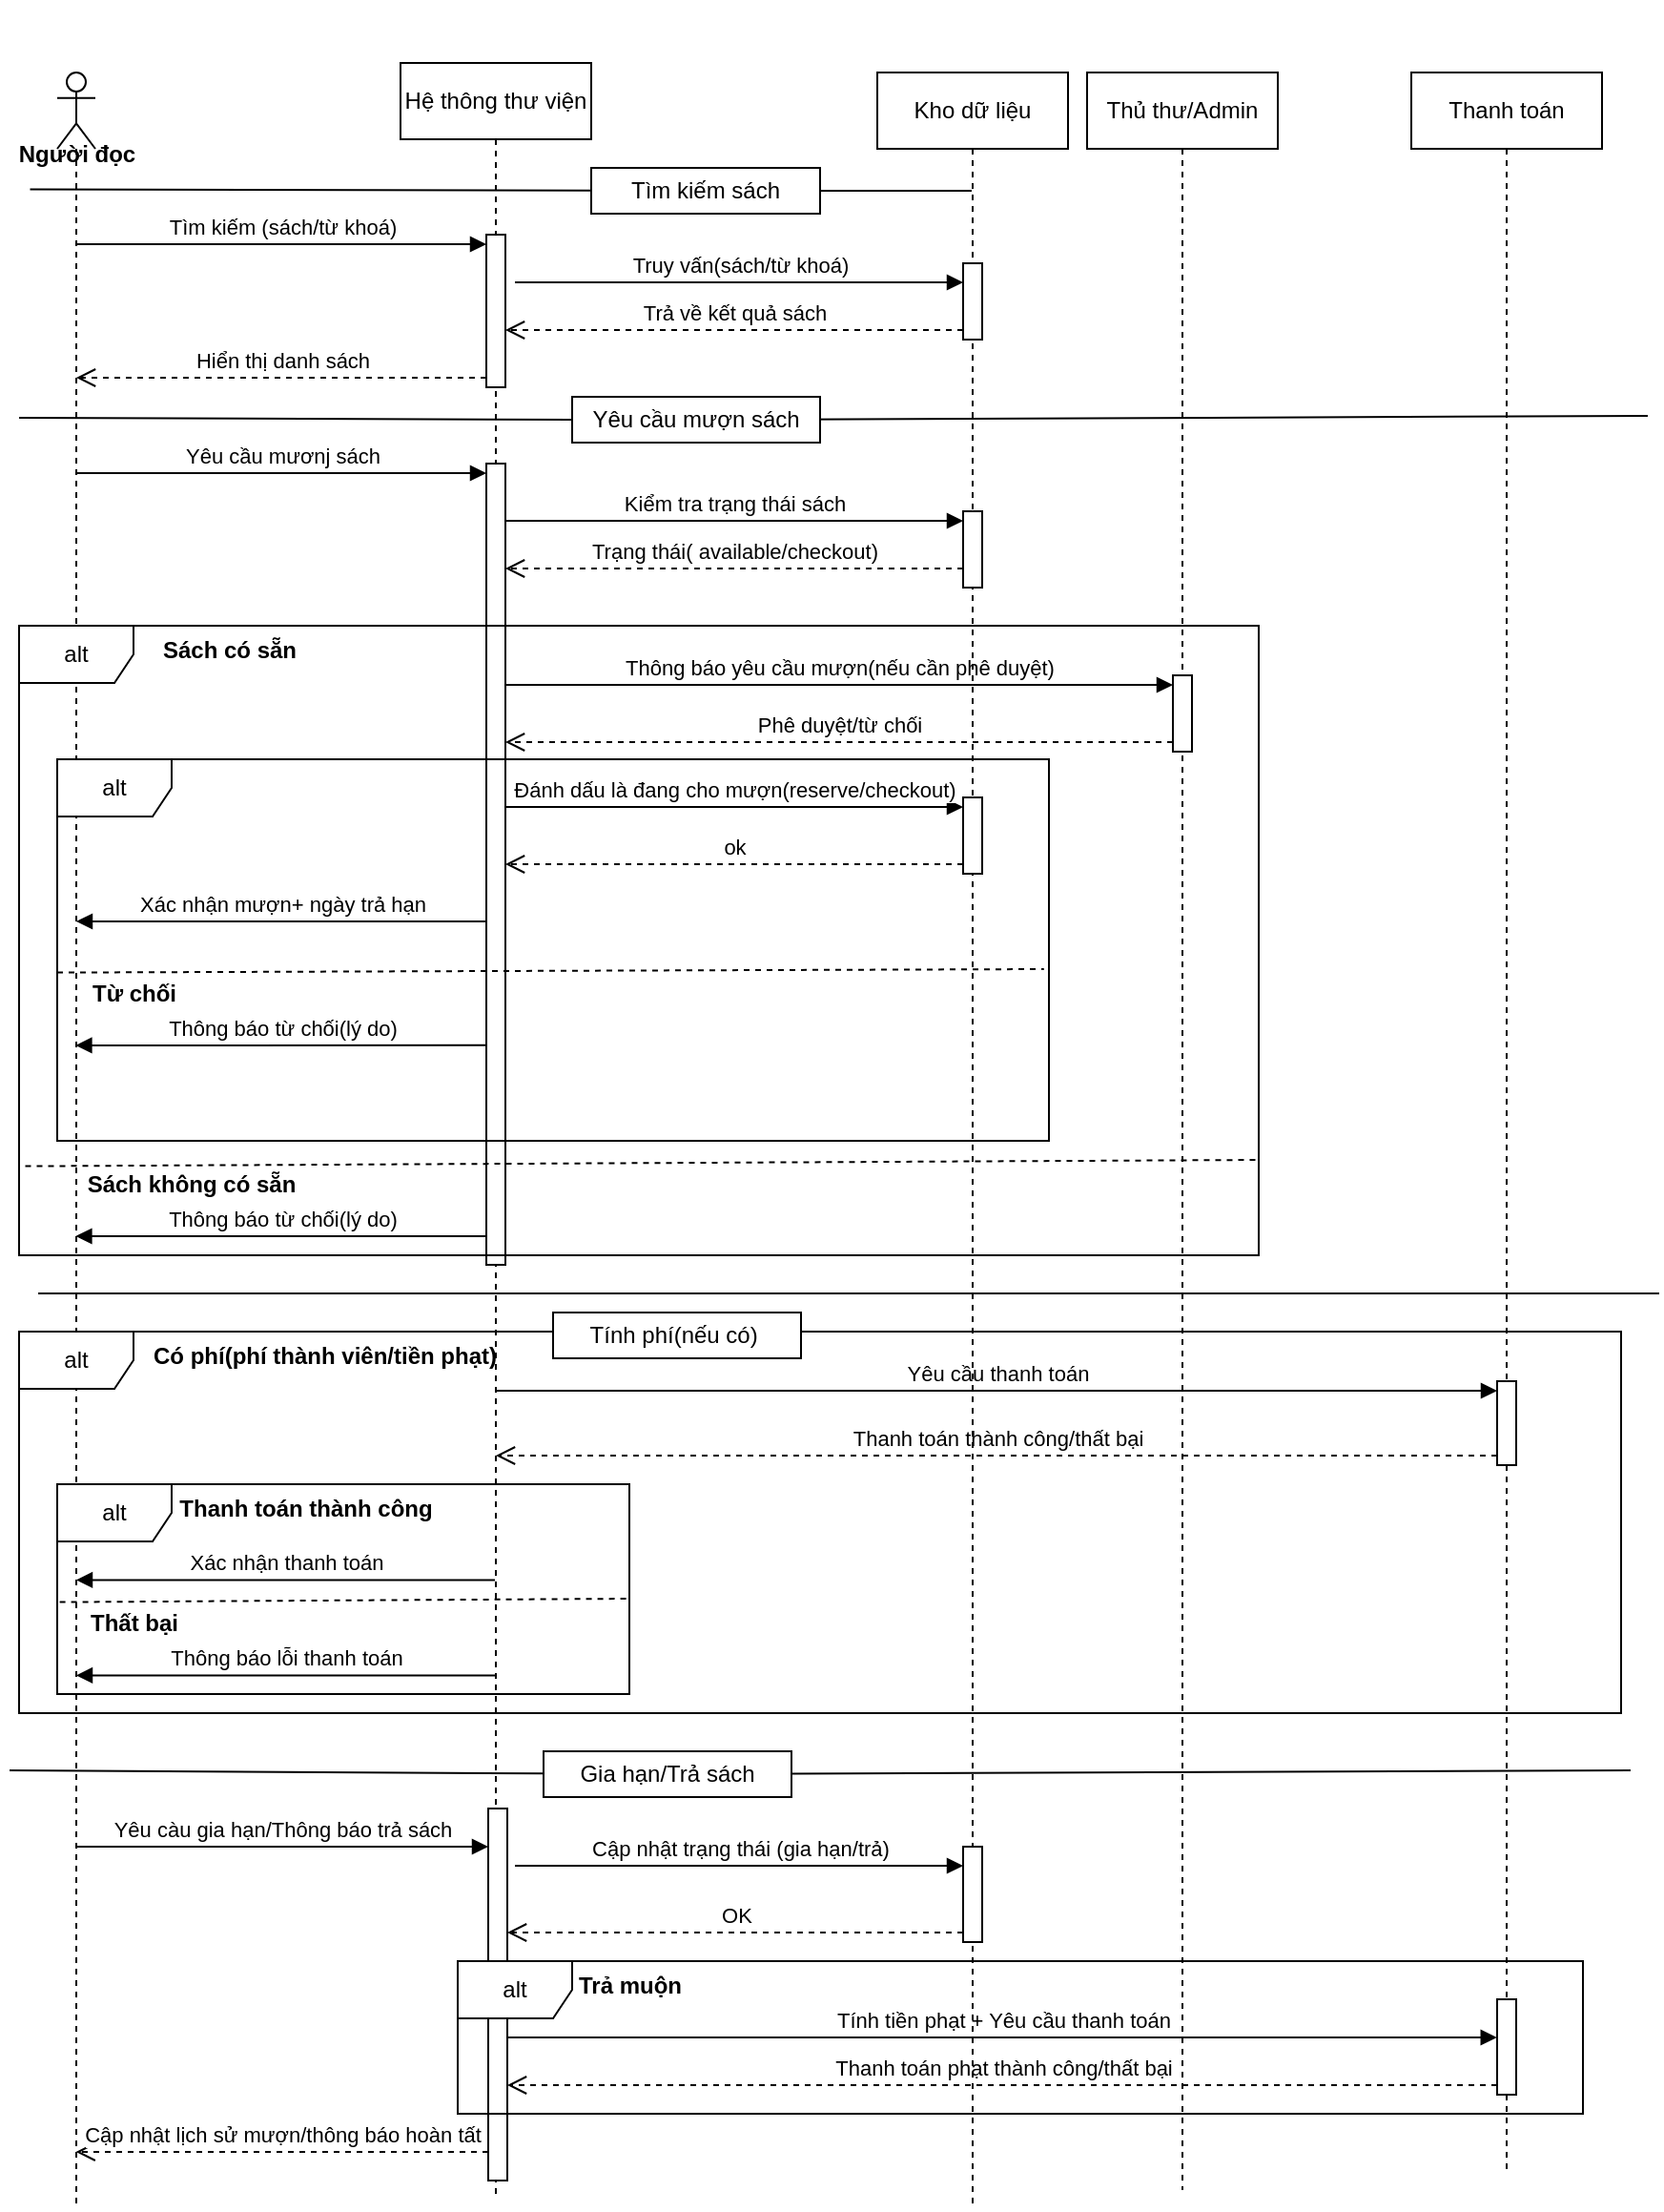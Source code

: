 <mxfile version="28.2.4" pages="3">
  <diagram id="e5gVu1bEaakblFqKEWJv" name="Communication View">
    <mxGraphModel grid="0" page="0" gridSize="10" guides="1" tooltips="1" connect="1" arrows="1" fold="1" pageScale="1" pageWidth="827" pageHeight="1169" math="0" shadow="0">
      <root>
        <mxCell id="0" />
        <mxCell id="1" parent="0" />
        <mxCell id="S8gWeehx7aurV2KclJGO-1" value="&lt;div&gt;&lt;br&gt;&lt;/div&gt;&lt;div&gt;&lt;br&gt;&lt;/div&gt;&lt;div&gt;&lt;br&gt;&lt;/div&gt;&lt;div&gt;&lt;br&gt;&lt;/div&gt;&lt;div&gt;&lt;br&gt;&lt;/div&gt;&lt;div&gt;&lt;br&gt;&lt;/div&gt;&lt;div&gt;&lt;br&gt;&lt;/div&gt;&lt;div&gt;&lt;br&gt;&lt;/div&gt;" style="shape=umlLifeline;perimeter=lifelinePerimeter;whiteSpace=wrap;html=1;container=1;dropTarget=0;collapsible=0;recursiveResize=0;outlineConnect=0;portConstraint=eastwest;newEdgeStyle={&quot;curved&quot;:0,&quot;rounded&quot;:0};participant=umlActor;" vertex="1" parent="1">
          <mxGeometry x="-984" y="-742" width="20" height="1120" as="geometry" />
        </mxCell>
        <mxCell id="S8gWeehx7aurV2KclJGO-2" value="Hệ thông thư viện" style="shape=umlLifeline;perimeter=lifelinePerimeter;whiteSpace=wrap;html=1;container=1;dropTarget=0;collapsible=0;recursiveResize=0;outlineConnect=0;portConstraint=eastwest;newEdgeStyle={&quot;curved&quot;:0,&quot;rounded&quot;:0};" vertex="1" parent="1">
          <mxGeometry x="-804" y="-747" width="100" height="1120" as="geometry" />
        </mxCell>
        <mxCell id="S8gWeehx7aurV2KclJGO-3" value="" style="html=1;points=[[0,0,0,0,5],[0,1,0,0,-5],[1,0,0,0,5],[1,1,0,0,-5]];perimeter=orthogonalPerimeter;outlineConnect=0;targetShapes=umlLifeline;portConstraint=eastwest;newEdgeStyle={&quot;curved&quot;:0,&quot;rounded&quot;:0};" vertex="1" parent="S8gWeehx7aurV2KclJGO-2">
          <mxGeometry x="45" y="90" width="10" height="80" as="geometry" />
        </mxCell>
        <mxCell id="S8gWeehx7aurV2KclJGO-4" value="" style="html=1;points=[[0,0,0,0,5],[0,1,0,0,-5],[1,0,0,0,5],[1,1,0,0,-5]];perimeter=orthogonalPerimeter;outlineConnect=0;targetShapes=umlLifeline;portConstraint=eastwest;newEdgeStyle={&quot;curved&quot;:0,&quot;rounded&quot;:0};" vertex="1" parent="S8gWeehx7aurV2KclJGO-2">
          <mxGeometry x="45" y="210" width="10" height="420" as="geometry" />
        </mxCell>
        <mxCell id="S8gWeehx7aurV2KclJGO-5" value="" style="html=1;points=[[0,0,0,0,5],[0,1,0,0,-5],[1,0,0,0,5],[1,1,0,0,-5]];perimeter=orthogonalPerimeter;outlineConnect=0;targetShapes=umlLifeline;portConstraint=eastwest;newEdgeStyle={&quot;curved&quot;:0,&quot;rounded&quot;:0};" vertex="1" parent="S8gWeehx7aurV2KclJGO-2">
          <mxGeometry x="46" y="915" width="10" height="195" as="geometry" />
        </mxCell>
        <mxCell id="S8gWeehx7aurV2KclJGO-6" value="Thủ thư/Admin" style="shape=umlLifeline;perimeter=lifelinePerimeter;whiteSpace=wrap;html=1;container=1;dropTarget=0;collapsible=0;recursiveResize=0;outlineConnect=0;portConstraint=eastwest;newEdgeStyle={&quot;curved&quot;:0,&quot;rounded&quot;:0};" vertex="1" parent="1">
          <mxGeometry x="-444" y="-742" width="100" height="1110" as="geometry" />
        </mxCell>
        <mxCell id="S8gWeehx7aurV2KclJGO-7" value="Thanh toán" style="shape=umlLifeline;perimeter=lifelinePerimeter;whiteSpace=wrap;html=1;container=1;dropTarget=0;collapsible=0;recursiveResize=0;outlineConnect=0;portConstraint=eastwest;newEdgeStyle={&quot;curved&quot;:0,&quot;rounded&quot;:0};" vertex="1" parent="1">
          <mxGeometry x="-274" y="-742" width="100" height="1100" as="geometry" />
        </mxCell>
        <mxCell id="S8gWeehx7aurV2KclJGO-8" value="" style="html=1;points=[[0,0,0,0,5],[0,1,0,0,-5],[1,0,0,0,5],[1,1,0,0,-5]];perimeter=orthogonalPerimeter;outlineConnect=0;targetShapes=umlLifeline;portConstraint=eastwest;newEdgeStyle={&quot;curved&quot;:0,&quot;rounded&quot;:0};" vertex="1" parent="S8gWeehx7aurV2KclJGO-7">
          <mxGeometry x="45" y="686" width="10" height="44" as="geometry" />
        </mxCell>
        <mxCell id="S8gWeehx7aurV2KclJGO-9" value="" style="html=1;points=[[0,0,0,0,5],[0,1,0,0,-5],[1,0,0,0,5],[1,1,0,0,-5]];perimeter=orthogonalPerimeter;outlineConnect=0;targetShapes=umlLifeline;portConstraint=eastwest;newEdgeStyle={&quot;curved&quot;:0,&quot;rounded&quot;:0};" vertex="1" parent="S8gWeehx7aurV2KclJGO-7">
          <mxGeometry x="45" y="1010" width="10" height="50" as="geometry" />
        </mxCell>
        <mxCell id="S8gWeehx7aurV2KclJGO-10" value="Người đọc" style="text;align=center;fontStyle=1;verticalAlign=middle;spacingLeft=3;spacingRight=3;strokeColor=none;rotatable=0;points=[[0,0.5],[1,0.5]];portConstraint=eastwest;html=1;" vertex="1" parent="1">
          <mxGeometry x="-1014" y="-712" width="80" height="26" as="geometry" />
        </mxCell>
        <mxCell id="S8gWeehx7aurV2KclJGO-11" value="" style="endArrow=none;html=1;rounded=0;exitX=0.197;exitY=1.201;exitDx=0;exitDy=0;exitPerimeter=0;" edge="1" parent="1" source="S8gWeehx7aurV2KclJGO-10" target="S8gWeehx7aurV2KclJGO-12">
          <mxGeometry width="50" height="50" relative="1" as="geometry">
            <mxPoint x="-974" y="-682" as="sourcePoint" />
            <mxPoint x="-144" y="-682" as="targetPoint" />
          </mxGeometry>
        </mxCell>
        <mxCell id="S8gWeehx7aurV2KclJGO-12" value="Tìm kiếm sách" style="rounded=0;whiteSpace=wrap;html=1;" vertex="1" parent="1">
          <mxGeometry x="-704" y="-692" width="120" height="24" as="geometry" />
        </mxCell>
        <mxCell id="S8gWeehx7aurV2KclJGO-13" value="Tìm kiếm (sách/từ khoá)" style="html=1;verticalAlign=bottom;endArrow=block;curved=0;rounded=0;entryX=0;entryY=0;entryDx=0;entryDy=5;" edge="1" parent="1" source="S8gWeehx7aurV2KclJGO-1" target="S8gWeehx7aurV2KclJGO-3">
          <mxGeometry relative="1" as="geometry">
            <mxPoint x="-869" y="-647" as="sourcePoint" />
          </mxGeometry>
        </mxCell>
        <mxCell id="S8gWeehx7aurV2KclJGO-14" value="Hiển thị danh sách" style="html=1;verticalAlign=bottom;endArrow=open;dashed=1;endSize=8;curved=0;rounded=0;exitX=0;exitY=1;exitDx=0;exitDy=-5;" edge="1" parent="1" source="S8gWeehx7aurV2KclJGO-3" target="S8gWeehx7aurV2KclJGO-1">
          <mxGeometry relative="1" as="geometry">
            <mxPoint x="-869" y="-577" as="targetPoint" />
          </mxGeometry>
        </mxCell>
        <mxCell id="S8gWeehx7aurV2KclJGO-15" value="Trả về kết quả sách" style="html=1;verticalAlign=bottom;endArrow=open;dashed=1;endSize=8;curved=0;rounded=0;exitX=0;exitY=1;exitDx=0;exitDy=-5;" edge="1" parent="1" source="S8gWeehx7aurV2KclJGO-60" target="S8gWeehx7aurV2KclJGO-3">
          <mxGeometry relative="1" as="geometry">
            <mxPoint x="-784" y="-607" as="targetPoint" />
          </mxGeometry>
        </mxCell>
        <mxCell id="S8gWeehx7aurV2KclJGO-16" value="Truy vấn(sách/từ khoá)" style="html=1;verticalAlign=bottom;endArrow=block;curved=0;rounded=0;" edge="1" parent="1" target="S8gWeehx7aurV2KclJGO-60">
          <mxGeometry relative="1" as="geometry">
            <mxPoint x="-744" y="-632" as="sourcePoint" />
            <mxPoint x="-554" y="-632" as="targetPoint" />
          </mxGeometry>
        </mxCell>
        <mxCell id="S8gWeehx7aurV2KclJGO-17" value="" style="endArrow=none;html=1;rounded=0;" edge="1" parent="1">
          <mxGeometry width="50" height="50" relative="1" as="geometry">
            <mxPoint x="-630" y="-560" as="sourcePoint" />
            <mxPoint x="-150" y="-562" as="targetPoint" />
          </mxGeometry>
        </mxCell>
        <mxCell id="S8gWeehx7aurV2KclJGO-18" value="" style="endArrow=none;html=1;rounded=0;exitX=0.197;exitY=1.201;exitDx=0;exitDy=0;exitPerimeter=0;entryX=0;entryY=0.5;entryDx=0;entryDy=0;" edge="1" parent="1" target="S8gWeehx7aurV2KclJGO-19">
          <mxGeometry width="50" height="50" relative="1" as="geometry">
            <mxPoint x="-1004" y="-561" as="sourcePoint" />
            <mxPoint x="-750" y="-560" as="targetPoint" />
          </mxGeometry>
        </mxCell>
        <mxCell id="S8gWeehx7aurV2KclJGO-19" value="Yêu cầu mượn sách" style="rounded=0;whiteSpace=wrap;html=1;" vertex="1" parent="1">
          <mxGeometry x="-714" y="-572" width="130" height="24" as="geometry" />
        </mxCell>
        <mxCell id="S8gWeehx7aurV2KclJGO-20" value="Yêu cầu mươnj sách" style="html=1;verticalAlign=bottom;endArrow=block;curved=0;rounded=0;entryX=0;entryY=0;entryDx=0;entryDy=5;" edge="1" parent="1" source="S8gWeehx7aurV2KclJGO-1" target="S8gWeehx7aurV2KclJGO-4">
          <mxGeometry relative="1" as="geometry">
            <mxPoint x="-869" y="-527" as="sourcePoint" />
          </mxGeometry>
        </mxCell>
        <mxCell id="S8gWeehx7aurV2KclJGO-21" value="Kiểm tra trạng thái sách" style="html=1;verticalAlign=bottom;endArrow=block;curved=0;rounded=0;entryX=0;entryY=0;entryDx=0;entryDy=5;" edge="1" parent="1" source="S8gWeehx7aurV2KclJGO-4" target="S8gWeehx7aurV2KclJGO-61">
          <mxGeometry relative="1" as="geometry">
            <mxPoint x="-679" y="-507" as="sourcePoint" />
          </mxGeometry>
        </mxCell>
        <mxCell id="S8gWeehx7aurV2KclJGO-22" value="alt" style="shape=umlFrame;whiteSpace=wrap;html=1;pointerEvents=0;" vertex="1" parent="1">
          <mxGeometry x="-1004" y="-452" width="650" height="330" as="geometry" />
        </mxCell>
        <mxCell id="S8gWeehx7aurV2KclJGO-23" value="Sách có sẵn" style="text;align=center;fontStyle=1;verticalAlign=middle;spacingLeft=3;spacingRight=3;strokeColor=none;rotatable=0;points=[[0,0.5],[1,0.5]];portConstraint=eastwest;html=1;" vertex="1" parent="1">
          <mxGeometry x="-934" y="-452" width="80" height="26" as="geometry" />
        </mxCell>
        <mxCell id="S8gWeehx7aurV2KclJGO-24" value="" style="html=1;points=[[0,0,0,0,5],[0,1,0,0,-5],[1,0,0,0,5],[1,1,0,0,-5]];perimeter=orthogonalPerimeter;outlineConnect=0;targetShapes=umlLifeline;portConstraint=eastwest;newEdgeStyle={&quot;curved&quot;:0,&quot;rounded&quot;:0};" vertex="1" parent="1">
          <mxGeometry x="-399" y="-426" width="10" height="40" as="geometry" />
        </mxCell>
        <mxCell id="S8gWeehx7aurV2KclJGO-25" value="Thông báo yêu cầu mượn(nếu cần phê duyệt)" style="html=1;verticalAlign=bottom;endArrow=block;curved=0;rounded=0;entryX=0;entryY=0;entryDx=0;entryDy=5;" edge="1" parent="1" source="S8gWeehx7aurV2KclJGO-4" target="S8gWeehx7aurV2KclJGO-24">
          <mxGeometry relative="1" as="geometry">
            <mxPoint x="-489" y="-427" as="sourcePoint" />
          </mxGeometry>
        </mxCell>
        <mxCell id="S8gWeehx7aurV2KclJGO-26" value="Phê duyệt/từ chối" style="html=1;verticalAlign=bottom;endArrow=open;dashed=1;endSize=8;curved=0;rounded=0;exitX=0;exitY=1;exitDx=0;exitDy=-5;" edge="1" parent="1" source="S8gWeehx7aurV2KclJGO-24" target="S8gWeehx7aurV2KclJGO-4">
          <mxGeometry relative="1" as="geometry">
            <mxPoint x="-489" y="-357" as="targetPoint" />
          </mxGeometry>
        </mxCell>
        <mxCell id="S8gWeehx7aurV2KclJGO-27" value="alt" style="shape=umlFrame;whiteSpace=wrap;html=1;pointerEvents=0;" vertex="1" parent="1">
          <mxGeometry x="-984" y="-382" width="520" height="200" as="geometry" />
        </mxCell>
        <mxCell id="S8gWeehx7aurV2KclJGO-28" value="Từ chối" style="text;align=center;fontStyle=1;verticalAlign=middle;spacingLeft=3;spacingRight=3;strokeColor=none;rotatable=0;points=[[0,0.5],[1,0.5]];portConstraint=eastwest;html=1;" vertex="1" parent="1">
          <mxGeometry x="-984" y="-272" width="80" height="26" as="geometry" />
        </mxCell>
        <mxCell id="S8gWeehx7aurV2KclJGO-29" value="Đánh dấu là đang cho mượn(reserve/checkout)" style="html=1;verticalAlign=bottom;endArrow=block;curved=0;rounded=0;entryX=0;entryY=0;entryDx=0;entryDy=5;" edge="1" parent="1" source="S8gWeehx7aurV2KclJGO-4" target="S8gWeehx7aurV2KclJGO-63">
          <mxGeometry relative="1" as="geometry">
            <mxPoint x="-679" y="-367" as="sourcePoint" />
          </mxGeometry>
        </mxCell>
        <mxCell id="S8gWeehx7aurV2KclJGO-30" value="ok" style="html=1;verticalAlign=bottom;endArrow=open;dashed=1;endSize=8;curved=0;rounded=0;exitX=0;exitY=1;exitDx=0;exitDy=-5;" edge="1" parent="1" source="S8gWeehx7aurV2KclJGO-63" target="S8gWeehx7aurV2KclJGO-4">
          <mxGeometry relative="1" as="geometry">
            <mxPoint x="-679" y="-297" as="targetPoint" />
          </mxGeometry>
        </mxCell>
        <mxCell id="S8gWeehx7aurV2KclJGO-31" value="Xác nhận mượn+ ngày trả hạn" style="html=1;verticalAlign=bottom;endArrow=block;curved=0;rounded=0;" edge="1" parent="1" source="S8gWeehx7aurV2KclJGO-4">
          <mxGeometry relative="1" as="geometry">
            <mxPoint x="-899" y="-297" as="sourcePoint" />
            <mxPoint x="-974" y="-297" as="targetPoint" />
          </mxGeometry>
        </mxCell>
        <mxCell id="S8gWeehx7aurV2KclJGO-32" value="Thông báo từ chối(lý do)" style="html=1;verticalAlign=bottom;endArrow=block;curved=0;rounded=0;exitX=0;exitY=0.726;exitDx=0;exitDy=0;exitPerimeter=0;" edge="1" parent="1" source="S8gWeehx7aurV2KclJGO-4">
          <mxGeometry relative="1" as="geometry">
            <mxPoint x="-804" y="-232" as="sourcePoint" />
            <mxPoint x="-974.301" y="-232" as="targetPoint" />
          </mxGeometry>
        </mxCell>
        <mxCell id="S8gWeehx7aurV2KclJGO-33" value="Thông báo từ chối(lý do)" style="html=1;verticalAlign=bottom;endArrow=block;curved=0;rounded=0;" edge="1" parent="1" source="S8gWeehx7aurV2KclJGO-4">
          <mxGeometry relative="1" as="geometry">
            <mxPoint x="-793.699" y="-132" as="sourcePoint" />
            <mxPoint x="-974.31" y="-132" as="targetPoint" />
          </mxGeometry>
        </mxCell>
        <mxCell id="S8gWeehx7aurV2KclJGO-34" value="" style="endArrow=none;dashed=1;html=1;rounded=0;entryX=0.995;entryY=0.591;entryDx=0;entryDy=0;entryPerimeter=0;" edge="1" parent="1">
          <mxGeometry width="50" height="50" relative="1" as="geometry">
            <mxPoint x="-984" y="-270.2" as="sourcePoint" />
            <mxPoint x="-466.6" y="-272.0" as="targetPoint" />
          </mxGeometry>
        </mxCell>
        <mxCell id="S8gWeehx7aurV2KclJGO-35" value="" style="endArrow=none;dashed=1;html=1;rounded=0;entryX=1;entryY=0.872;entryDx=0;entryDy=0;entryPerimeter=0;exitX=0.005;exitY=0.882;exitDx=0;exitDy=0;exitPerimeter=0;" edge="1" parent="1">
          <mxGeometry width="50" height="50" relative="1" as="geometry">
            <mxPoint x="-1000.75" y="-168.7" as="sourcePoint" />
            <mxPoint x="-354" y="-172" as="targetPoint" />
          </mxGeometry>
        </mxCell>
        <mxCell id="S8gWeehx7aurV2KclJGO-36" value="Sách không có sẵn" style="text;align=center;fontStyle=1;verticalAlign=middle;spacingLeft=3;spacingRight=3;strokeColor=none;rotatable=0;points=[[0,0.5],[1,0.5]];portConstraint=eastwest;html=1;" vertex="1" parent="1">
          <mxGeometry x="-954" y="-172" width="80" height="26" as="geometry" />
        </mxCell>
        <mxCell id="S8gWeehx7aurV2KclJGO-37" value="" style="endArrow=none;html=1;rounded=0;" edge="1" parent="1">
          <mxGeometry width="50" height="50" relative="1" as="geometry">
            <mxPoint x="-994" y="-102" as="sourcePoint" />
            <mxPoint x="-144" y="-102" as="targetPoint" />
          </mxGeometry>
        </mxCell>
        <mxCell id="S8gWeehx7aurV2KclJGO-38" value="alt" style="shape=umlFrame;whiteSpace=wrap;html=1;pointerEvents=0;" vertex="1" parent="1">
          <mxGeometry x="-1004" y="-82" width="840" height="200" as="geometry" />
        </mxCell>
        <mxCell id="S8gWeehx7aurV2KclJGO-39" value="Tính phí(nếu có)&amp;nbsp;" style="rounded=0;whiteSpace=wrap;html=1;" vertex="1" parent="1">
          <mxGeometry x="-724" y="-92" width="130" height="24" as="geometry" />
        </mxCell>
        <mxCell id="S8gWeehx7aurV2KclJGO-40" value="Có phí(phí thành viên/tiền phạt)" style="text;align=center;fontStyle=1;verticalAlign=middle;spacingLeft=3;spacingRight=3;strokeColor=none;rotatable=0;points=[[0,0.5],[1,0.5]];portConstraint=eastwest;html=1;" vertex="1" parent="1">
          <mxGeometry x="-884" y="-82" width="80" height="26" as="geometry" />
        </mxCell>
        <mxCell id="S8gWeehx7aurV2KclJGO-41" value="Thanh toán thành công/thất bại" style="html=1;verticalAlign=bottom;endArrow=open;dashed=1;endSize=8;curved=0;rounded=0;exitX=0;exitY=1;exitDx=0;exitDy=-5;" edge="1" parent="1" source="S8gWeehx7aurV2KclJGO-8" target="S8gWeehx7aurV2KclJGO-2">
          <mxGeometry relative="1" as="geometry">
            <mxPoint x="-299" y="19" as="targetPoint" />
          </mxGeometry>
        </mxCell>
        <mxCell id="S8gWeehx7aurV2KclJGO-42" value="Yêu cầu thanh toán" style="html=1;verticalAlign=bottom;endArrow=block;curved=0;rounded=0;entryX=0;entryY=0;entryDx=0;entryDy=5;" edge="1" parent="1" source="S8gWeehx7aurV2KclJGO-2" target="S8gWeehx7aurV2KclJGO-8">
          <mxGeometry relative="1" as="geometry">
            <mxPoint x="-299" y="-51" as="sourcePoint" />
          </mxGeometry>
        </mxCell>
        <mxCell id="S8gWeehx7aurV2KclJGO-43" value="alt" style="shape=umlFrame;whiteSpace=wrap;html=1;pointerEvents=0;" vertex="1" parent="1">
          <mxGeometry x="-984" y="-2" width="300" height="110" as="geometry" />
        </mxCell>
        <mxCell id="S8gWeehx7aurV2KclJGO-44" value="" style="endArrow=none;dashed=1;html=1;rounded=0;" edge="1" parent="1">
          <mxGeometry width="50" height="50" relative="1" as="geometry">
            <mxPoint x="-982.7" y="59.8" as="sourcePoint" />
            <mxPoint x="-684" y="58" as="targetPoint" />
          </mxGeometry>
        </mxCell>
        <mxCell id="S8gWeehx7aurV2KclJGO-45" value="Xác nhận thanh toán" style="html=1;verticalAlign=bottom;endArrow=block;curved=0;rounded=0;" edge="1" parent="1" source="S8gWeehx7aurV2KclJGO-2">
          <mxGeometry relative="1" as="geometry">
            <mxPoint x="-804" y="48" as="sourcePoint" />
            <mxPoint x="-974" y="48.23" as="targetPoint" />
          </mxGeometry>
        </mxCell>
        <mxCell id="S8gWeehx7aurV2KclJGO-46" value="Thông báo lỗi thanh toán" style="html=1;verticalAlign=bottom;endArrow=block;curved=0;rounded=0;" edge="1" parent="1" source="S8gWeehx7aurV2KclJGO-2">
          <mxGeometry relative="1" as="geometry">
            <mxPoint x="-804" y="98" as="sourcePoint" />
            <mxPoint x="-974" y="98.23" as="targetPoint" />
          </mxGeometry>
        </mxCell>
        <mxCell id="S8gWeehx7aurV2KclJGO-47" value="Thanh toán thành công" style="text;align=center;fontStyle=1;verticalAlign=middle;spacingLeft=3;spacingRight=3;strokeColor=none;rotatable=0;points=[[0,0.5],[1,0.5]];portConstraint=eastwest;html=1;" vertex="1" parent="1">
          <mxGeometry x="-894" y="-2" width="80" height="26" as="geometry" />
        </mxCell>
        <mxCell id="S8gWeehx7aurV2KclJGO-48" value="Thất bại" style="text;align=center;fontStyle=1;verticalAlign=middle;spacingLeft=3;spacingRight=3;strokeColor=none;rotatable=0;points=[[0,0.5],[1,0.5]];portConstraint=eastwest;html=1;" vertex="1" parent="1">
          <mxGeometry x="-984" y="58" width="80" height="26" as="geometry" />
        </mxCell>
        <mxCell id="S8gWeehx7aurV2KclJGO-49" value="" style="endArrow=none;html=1;rounded=0;" edge="1" parent="1" source="S8gWeehx7aurV2KclJGO-51">
          <mxGeometry width="50" height="50" relative="1" as="geometry">
            <mxPoint x="-1009" y="148" as="sourcePoint" />
            <mxPoint x="-159" y="148" as="targetPoint" />
          </mxGeometry>
        </mxCell>
        <mxCell id="S8gWeehx7aurV2KclJGO-50" value="" style="endArrow=none;html=1;rounded=0;" edge="1" parent="1" target="S8gWeehx7aurV2KclJGO-51">
          <mxGeometry width="50" height="50" relative="1" as="geometry">
            <mxPoint x="-1009" y="148" as="sourcePoint" />
            <mxPoint x="-159" y="148" as="targetPoint" />
          </mxGeometry>
        </mxCell>
        <mxCell id="S8gWeehx7aurV2KclJGO-51" value="Gia hạn/Trả sách" style="rounded=0;whiteSpace=wrap;html=1;" vertex="1" parent="1">
          <mxGeometry x="-729" y="138" width="130" height="24" as="geometry" />
        </mxCell>
        <mxCell id="S8gWeehx7aurV2KclJGO-52" value="Cập nhật lịch sử mượn/thông báo hoàn tất" style="html=1;verticalAlign=bottom;endArrow=open;dashed=1;endSize=8;curved=0;rounded=0;exitX=0;exitY=1;exitDx=0;exitDy=-5;" edge="1" parent="1">
          <mxGeometry relative="1" as="geometry">
            <mxPoint x="-974.19" y="348" as="targetPoint" />
            <mxPoint x="-758" y="348" as="sourcePoint" />
          </mxGeometry>
        </mxCell>
        <mxCell id="S8gWeehx7aurV2KclJGO-53" value="Yêu càu gia hạn/Thông báo trả sách" style="html=1;verticalAlign=bottom;endArrow=block;curved=0;rounded=0;" edge="1" parent="1" target="S8gWeehx7aurV2KclJGO-5">
          <mxGeometry relative="1" as="geometry">
            <mxPoint x="-974.125" y="188.0" as="sourcePoint" />
            <mxPoint x="-798" y="188.0" as="targetPoint" />
          </mxGeometry>
        </mxCell>
        <mxCell id="S8gWeehx7aurV2KclJGO-54" value="OK" style="html=1;verticalAlign=bottom;endArrow=open;dashed=1;endSize=8;curved=0;rounded=0;exitX=0;exitY=1;exitDx=0;exitDy=-5;" edge="1" parent="1" source="S8gWeehx7aurV2KclJGO-64" target="S8gWeehx7aurV2KclJGO-5">
          <mxGeometry relative="1" as="geometry">
            <mxPoint x="-724" y="233" as="targetPoint" />
          </mxGeometry>
        </mxCell>
        <mxCell id="S8gWeehx7aurV2KclJGO-55" value="Cập nhật trạng thái (gia hạn/trả)" style="html=1;verticalAlign=bottom;endArrow=block;curved=0;rounded=0;" edge="1" parent="1" target="S8gWeehx7aurV2KclJGO-64">
          <mxGeometry relative="1" as="geometry">
            <mxPoint x="-744" y="198" as="sourcePoint" />
            <mxPoint x="-529" y="198" as="targetPoint" />
          </mxGeometry>
        </mxCell>
        <mxCell id="S8gWeehx7aurV2KclJGO-56" value="Tính tiền phạt + Yêu cầu thanh toán" style="html=1;verticalAlign=bottom;endArrow=block;curved=0;rounded=0;" edge="1" parent="1" source="S8gWeehx7aurV2KclJGO-5">
          <mxGeometry relative="1" as="geometry">
            <mxPoint x="-728.87" y="287.74" as="sourcePoint" />
            <mxPoint x="-229.12" y="288" as="targetPoint" />
          </mxGeometry>
        </mxCell>
        <mxCell id="S8gWeehx7aurV2KclJGO-57" value="Thanh toán phạt thành công/thất bại" style="html=1;verticalAlign=bottom;endArrow=open;dashed=1;endSize=8;curved=0;rounded=0;exitX=0;exitY=1;exitDx=0;exitDy=-5;" edge="1" parent="1" source="S8gWeehx7aurV2KclJGO-9" target="S8gWeehx7aurV2KclJGO-5">
          <mxGeometry relative="1" as="geometry">
            <mxPoint x="-299" y="333" as="targetPoint" />
          </mxGeometry>
        </mxCell>
        <mxCell id="S8gWeehx7aurV2KclJGO-58" value="" style="endArrow=none;html=1;rounded=0;exitX=1;exitY=0.5;exitDx=0;exitDy=0;" edge="1" parent="1" source="S8gWeehx7aurV2KclJGO-12" target="S8gWeehx7aurV2KclJGO-59">
          <mxGeometry width="50" height="50" relative="1" as="geometry">
            <mxPoint x="-584" y="-680" as="sourcePoint" />
            <mxPoint x="-144" y="-680.83" as="targetPoint" />
          </mxGeometry>
        </mxCell>
        <mxCell id="S8gWeehx7aurV2KclJGO-59" value="Kho dữ liệu" style="shape=umlLifeline;perimeter=lifelinePerimeter;whiteSpace=wrap;html=1;container=1;dropTarget=0;collapsible=0;recursiveResize=0;outlineConnect=0;portConstraint=eastwest;newEdgeStyle={&quot;curved&quot;:0,&quot;rounded&quot;:0};" vertex="1" parent="1">
          <mxGeometry x="-554" y="-742" width="100" height="1120" as="geometry" />
        </mxCell>
        <mxCell id="S8gWeehx7aurV2KclJGO-60" value="" style="html=1;points=[[0,0,0,0,5],[0,1,0,0,-5],[1,0,0,0,5],[1,1,0,0,-5]];perimeter=orthogonalPerimeter;outlineConnect=0;targetShapes=umlLifeline;portConstraint=eastwest;newEdgeStyle={&quot;curved&quot;:0,&quot;rounded&quot;:0};" vertex="1" parent="S8gWeehx7aurV2KclJGO-59">
          <mxGeometry x="45" y="100" width="10" height="40" as="geometry" />
        </mxCell>
        <mxCell id="S8gWeehx7aurV2KclJGO-61" value="" style="html=1;points=[[0,0,0,0,5],[0,1,0,0,-5],[1,0,0,0,5],[1,1,0,0,-5]];perimeter=orthogonalPerimeter;outlineConnect=0;targetShapes=umlLifeline;portConstraint=eastwest;newEdgeStyle={&quot;curved&quot;:0,&quot;rounded&quot;:0};" vertex="1" parent="S8gWeehx7aurV2KclJGO-59">
          <mxGeometry x="45" y="230" width="10" height="40" as="geometry" />
        </mxCell>
        <mxCell id="S8gWeehx7aurV2KclJGO-62" value="Trạng thái( available/checkout)" style="html=1;verticalAlign=bottom;endArrow=open;dashed=1;endSize=8;curved=0;rounded=0;" edge="1" parent="S8gWeehx7aurV2KclJGO-59" target="S8gWeehx7aurV2KclJGO-4">
          <mxGeometry relative="1" as="geometry">
            <mxPoint x="-185" y="260" as="targetPoint" />
            <mxPoint x="45.0" y="260" as="sourcePoint" />
          </mxGeometry>
        </mxCell>
        <mxCell id="S8gWeehx7aurV2KclJGO-63" value="" style="html=1;points=[[0,0,0,0,5],[0,1,0,0,-5],[1,0,0,0,5],[1,1,0,0,-5]];perimeter=orthogonalPerimeter;outlineConnect=0;targetShapes=umlLifeline;portConstraint=eastwest;newEdgeStyle={&quot;curved&quot;:0,&quot;rounded&quot;:0};" vertex="1" parent="S8gWeehx7aurV2KclJGO-59">
          <mxGeometry x="45" y="380" width="10" height="40" as="geometry" />
        </mxCell>
        <mxCell id="S8gWeehx7aurV2KclJGO-64" value="" style="html=1;points=[[0,0,0,0,5],[0,1,0,0,-5],[1,0,0,0,5],[1,1,0,0,-5]];perimeter=orthogonalPerimeter;outlineConnect=0;targetShapes=umlLifeline;portConstraint=eastwest;newEdgeStyle={&quot;curved&quot;:0,&quot;rounded&quot;:0};" vertex="1" parent="S8gWeehx7aurV2KclJGO-59">
          <mxGeometry x="45" y="930" width="10" height="50" as="geometry" />
        </mxCell>
        <mxCell id="S8gWeehx7aurV2KclJGO-65" value="alt" style="shape=umlFrame;whiteSpace=wrap;html=1;pointerEvents=0;" vertex="1" parent="1">
          <mxGeometry x="-774" y="248" width="590" height="80" as="geometry" />
        </mxCell>
        <mxCell id="S8gWeehx7aurV2KclJGO-66" value="Trả muộn" style="text;align=center;fontStyle=1;verticalAlign=middle;spacingLeft=3;spacingRight=3;strokeColor=none;rotatable=0;points=[[0,0.5],[1,0.5]];portConstraint=eastwest;html=1;" vertex="1" parent="1">
          <mxGeometry x="-724" y="248" width="80" height="26" as="geometry" />
        </mxCell>
      </root>
    </mxGraphModel>
  </diagram>
  <diagram id="mKx3ah_O8dK_FobcJblS" name="Tham khao">
    <mxGraphModel grid="0" page="0" gridSize="10" guides="1" tooltips="1" connect="1" arrows="1" fold="1" pageScale="1" pageWidth="827" pageHeight="1169" math="0" shadow="0">
      <root>
        <mxCell id="0" />
        <mxCell id="1" parent="0" />
        <mxCell id="7ahkKhdosaoeR-pUG4SJ-1" value="" style="group" connectable="0" vertex="1" parent="1">
          <mxGeometry x="419" y="40" width="1269" height="1331.431" as="geometry" />
        </mxCell>
        <mxCell id="7ahkKhdosaoeR-pUG4SJ-2" value="" style="group" connectable="0" vertex="1" parent="7ahkKhdosaoeR-pUG4SJ-1">
          <mxGeometry y="33.431" width="1269" height="1298" as="geometry" />
        </mxCell>
        <mxCell id="7ahkKhdosaoeR-pUG4SJ-3" value="" style="shape=umlLifeline;perimeter=lifelinePerimeter;whiteSpace=wrap;html=1;container=1;dropTarget=0;collapsible=0;recursiveResize=0;outlineConnect=0;portConstraint=eastwest;newEdgeStyle={&quot;curved&quot;:0,&quot;rounded&quot;:0};participant=umlActor;" vertex="1" parent="7ahkKhdosaoeR-pUG4SJ-2">
          <mxGeometry x="20" width="20" height="343.226" as="geometry" />
        </mxCell>
        <mxCell id="7ahkKhdosaoeR-pUG4SJ-4" value="" style="html=1;verticalAlign=bottom;startArrow=oval;startFill=1;endArrow=block;startSize=8;curved=0;rounded=0;" edge="1" parent="7ahkKhdosaoeR-pUG4SJ-2" target="7ahkKhdosaoeR-pUG4SJ-29">
          <mxGeometry x="-0.562" y="3" width="60" relative="1" as="geometry">
            <mxPoint x="29.5" y="141.569" as="sourcePoint" />
            <mxPoint x="256" y="141.569" as="targetPoint" />
            <mxPoint as="offset" />
          </mxGeometry>
        </mxCell>
        <mxCell id="7ahkKhdosaoeR-pUG4SJ-5" value="3. Chọn chức năng Quan ly xuat hang" style="edgeLabel;html=1;align=center;verticalAlign=middle;resizable=0;points=[];" connectable="0" vertex="1" parent="7ahkKhdosaoeR-pUG4SJ-4">
          <mxGeometry x="-0.033" relative="1" as="geometry">
            <mxPoint x="7" y="-10" as="offset" />
          </mxGeometry>
        </mxCell>
        <mxCell id="7ahkKhdosaoeR-pUG4SJ-6" value="" style="html=1;points=[[0,0,0,0,5],[0,1,0,0,-5],[1,0,0,0,5],[1,1,0,0,-5]];perimeter=orthogonalPerimeter;outlineConnect=0;targetShapes=umlLifeline;portConstraint=eastwest;newEdgeStyle={&quot;curved&quot;:0,&quot;rounded&quot;:0};" vertex="1" parent="7ahkKhdosaoeR-pUG4SJ-2">
          <mxGeometry x="25" y="131.5" width="10" height="979.5" as="geometry" />
        </mxCell>
        <mxCell id="7ahkKhdosaoeR-pUG4SJ-7" value="Opt" style="shape=umlFrame;whiteSpace=wrap;html=1;pointerEvents=0;" vertex="1" parent="7ahkKhdosaoeR-pUG4SJ-2">
          <mxGeometry x="-376" y="68" width="1645" height="1048" as="geometry" />
        </mxCell>
        <mxCell id="7ahkKhdosaoeR-pUG4SJ-8" value="Trưởng kho" style="text;strokeColor=none;align=center;fillColor=none;html=1;verticalAlign=middle;whiteSpace=wrap;rounded=0;" vertex="1" parent="7ahkKhdosaoeR-pUG4SJ-1">
          <mxGeometry width="60" height="33.431" as="geometry" />
        </mxCell>
        <mxCell id="7ahkKhdosaoeR-pUG4SJ-9" value="" style="group" connectable="0" vertex="1" parent="1">
          <mxGeometry x="360" y="41" width="1329" height="1331" as="geometry" />
        </mxCell>
        <mxCell id="7ahkKhdosaoeR-pUG4SJ-10" value="" style="group" connectable="0" vertex="1" parent="7ahkKhdosaoeR-pUG4SJ-9">
          <mxGeometry x="1.993" y="35" width="1327.007" height="1296" as="geometry" />
        </mxCell>
        <mxCell id="7ahkKhdosaoeR-pUG4SJ-11" value="" style="shape=umlLifeline;perimeter=lifelinePerimeter;whiteSpace=wrap;html=1;container=1;dropTarget=0;collapsible=0;recursiveResize=0;outlineConnect=0;portConstraint=eastwest;newEdgeStyle={&quot;curved&quot;:0,&quot;rounded&quot;:0};participant=umlActor;" vertex="1" parent="7ahkKhdosaoeR-pUG4SJ-10">
          <mxGeometry x="19.93" width="19.93" height="1104" as="geometry" />
        </mxCell>
        <mxCell id="7ahkKhdosaoeR-pUG4SJ-12" value="" style="html=1;points=[[0,0,0,0,5],[0,1,0,0,-5],[1,0,0,0,5],[1,1,0,0,-5]];perimeter=orthogonalPerimeter;outlineConnect=0;targetShapes=umlLifeline;portConstraint=eastwest;newEdgeStyle={&quot;curved&quot;:0,&quot;rounded&quot;:0};" vertex="1" parent="7ahkKhdosaoeR-pUG4SJ-10">
          <mxGeometry x="23.91" y="183.57" width="9.96" height="924.43" as="geometry" />
        </mxCell>
        <mxCell id="7ahkKhdosaoeR-pUG4SJ-13" value="" style="html=1;verticalAlign=bottom;startArrow=oval;startFill=1;endArrow=block;startSize=8;curved=0;rounded=0;" edge="1" parent="7ahkKhdosaoeR-pUG4SJ-10" target="7ahkKhdosaoeR-pUG4SJ-29">
          <mxGeometry x="-0.562" y="3" width="60" relative="1" as="geometry">
            <mxPoint x="89.165" y="313" as="sourcePoint" />
            <mxPoint x="381.564" y="313.431" as="targetPoint" />
            <mxPoint as="offset" />
          </mxGeometry>
        </mxCell>
        <mxCell id="7ahkKhdosaoeR-pUG4SJ-14" value="Á" style="edgeLabel;html=1;align=center;verticalAlign=middle;resizable=0;points=[];" connectable="0" vertex="1" parent="7ahkKhdosaoeR-pUG4SJ-13">
          <mxGeometry x="-0.033" relative="1" as="geometry">
            <mxPoint x="7" y="-10" as="offset" />
          </mxGeometry>
        </mxCell>
        <mxCell id="7ahkKhdosaoeR-pUG4SJ-15" value="A1.1. Thực hiện xác minh nhà cung cấp và thông tin hợp đồng trước khi nhập kho" style="edgeLabel;html=1;align=center;verticalAlign=middle;resizable=0;points=[];" connectable="0" vertex="1" parent="7ahkKhdosaoeR-pUG4SJ-13">
          <mxGeometry x="0.018" y="8" relative="1" as="geometry">
            <mxPoint x="-67" y="-3" as="offset" />
          </mxGeometry>
        </mxCell>
        <mxCell id="7ahkKhdosaoeR-pUG4SJ-16" value="Alt" style="shape=umlFrame;whiteSpace=wrap;html=1;pointerEvents=0;" vertex="1" parent="7ahkKhdosaoeR-pUG4SJ-10">
          <mxGeometry x="-242" y="547" width="1568.01" height="418" as="geometry" />
        </mxCell>
        <mxCell id="7ahkKhdosaoeR-pUG4SJ-17" value="E1. [Thông tin không hợp lệ]" style="text;html=1;align=center;verticalAlign=middle;resizable=0;points=[];autosize=1;strokeColor=none;fillColor=none;" vertex="1" parent="7ahkKhdosaoeR-pUG4SJ-10">
          <mxGeometry x="180.007" y="388" width="169" height="26" as="geometry" />
        </mxCell>
        <mxCell id="7ahkKhdosaoeR-pUG4SJ-18" value="A3.&amp;nbsp;&lt;span style=&quot;text-align: start;&quot;&gt;Kiểm tra, xác thực thông tin mặt hàng theo từng lô hàng được vận chuyển đến.&lt;font face=&quot;monospace&quot; color=&quot;rgba(0, 0, 0, 0)&quot;&gt;&lt;span style=&quot;font-size: 0px;&quot;&gt;%3CmxGraphModel%3E%3Croot%3E%3CmxCell%20id%3D%220%22%2F%3E%3CmxCell%20id%3D%221%22%20parent%3D%220%22%2F%3E%3CmxCell%20id%3D%222%22%20value%3D%22A2.1..Truy%20c%E1%BA%ADp%20v%C3%A0%20h%E1%BB%87%20th%E1%BB%91ng%20%C4%91%E1%BB%83%20%C6%B0u%20ti%C3%AAn%20x%E1%BB%AD%20l%C3%BD%22%20style%3D%22html%3D1%3BverticalAlign%3Dbottom%3BstartArrow%3Doval%3BstartFill%3D1%3BendArrow%3Dblock%3BstartSize%3D8%3Bcurved%3D0%3Brounded%3D0%3B%22%20edge%3D%221%22%20parent%3D%221%22%3E%3CmxGeometry%20width%3D%2260%22%20relative%3D%221%22%20as%3D%22geometry%22%3E%3CmxPoint%20x%3D%22221%22%20y%3D%22729%22%20as%3D%22sourcePoint%22%2F%3E%3CmxPoint%20x%3D%22519.17%22%20y%3D%22729.001%22%20as%3D%22targetPoint%22%2F%3E%3C%2FmxGeometry%3E%3C%2FmxCell%3E%3C%2Froot%3E%3C%2FmxGraphModel%3E&lt;/span&gt;&lt;/font&gt;&lt;/span&gt;" style="html=1;verticalAlign=bottom;startArrow=oval;startFill=1;endArrow=block;startSize=8;curved=0;rounded=0;" edge="1" parent="7ahkKhdosaoeR-pUG4SJ-10">
          <mxGeometry width="60" relative="1" as="geometry">
            <mxPoint x="93.007" y="648" as="sourcePoint" />
            <mxPoint x="391.177" y="648.001" as="targetPoint" />
          </mxGeometry>
        </mxCell>
        <mxCell id="7ahkKhdosaoeR-pUG4SJ-19" value="Opt" style="shape=umlFrame;whiteSpace=wrap;html=1;pointerEvents=0;" vertex="1" parent="7ahkKhdosaoeR-pUG4SJ-10">
          <mxGeometry x="102.01" y="660" width="1164.99" height="213" as="geometry" />
        </mxCell>
        <mxCell id="7ahkKhdosaoeR-pUG4SJ-20" value="E2. [Hàng hóa nhập về không đúng yêu cầu]" style="text;html=1;align=center;verticalAlign=middle;resizable=0;points=[];autosize=1;strokeColor=none;fillColor=none;" vertex="1" parent="7ahkKhdosaoeR-pUG4SJ-10">
          <mxGeometry x="106.007" y="691" width="256" height="26" as="geometry" />
        </mxCell>
        <mxCell id="7ahkKhdosaoeR-pUG4SJ-21" value="quay lại bước 9" style="shape=note;whiteSpace=wrap;html=1;backgroundOutline=1;darkOpacity=0.05;" vertex="1" parent="7ahkKhdosaoeR-pUG4SJ-10">
          <mxGeometry x="821.007" y="904" width="163" height="49" as="geometry" />
        </mxCell>
        <mxCell id="7ahkKhdosaoeR-pUG4SJ-22" value="&lt;span style=&quot;font-size: 11px;&quot;&gt;5. Tiếp nhận thông tin từ nhà cung cấp (Thời gian nhập, số lượng hàng, packing list)&lt;/span&gt;" style="text;html=1;align=center;verticalAlign=middle;resizable=0;points=[];autosize=1;strokeColor=none;fillColor=none;" vertex="1" parent="7ahkKhdosaoeR-pUG4SJ-10">
          <mxGeometry x="3.012" y="195" width="429" height="27" as="geometry" />
        </mxCell>
        <mxCell id="7ahkKhdosaoeR-pUG4SJ-23" value="" style="html=1;verticalAlign=bottom;startArrow=oval;startFill=1;endArrow=block;startSize=8;curved=0;rounded=0;" edge="1" parent="7ahkKhdosaoeR-pUG4SJ-10">
          <mxGeometry x="-0.562" y="3" width="60" relative="1" as="geometry">
            <mxPoint x="35.007" y="223" as="sourcePoint" />
            <mxPoint x="388.977" y="223" as="targetPoint" />
            <mxPoint as="offset" />
          </mxGeometry>
        </mxCell>
        <mxCell id="7ahkKhdosaoeR-pUG4SJ-24" value="9. phân loại hàng hoá theo từng pallet dựa theo mã hàng hoặc quy cách đóng gói của hàng hoá." style="html=1;verticalAlign=bottom;startArrow=oval;startFill=1;endArrow=block;startSize=8;curved=0;rounded=0;" edge="1" parent="7ahkKhdosaoeR-pUG4SJ-10">
          <mxGeometry width="60" relative="1" as="geometry">
            <mxPoint x="38.003" y="995.005" as="sourcePoint" />
            <mxPoint x="392.307" y="995.005" as="targetPoint" />
          </mxGeometry>
        </mxCell>
        <mxCell id="7ahkKhdosaoeR-pUG4SJ-25" value="Thủ kho" style="text;strokeColor=none;align=center;fillColor=none;html=1;verticalAlign=middle;whiteSpace=wrap;rounded=0;" vertex="1" parent="7ahkKhdosaoeR-pUG4SJ-9">
          <mxGeometry width="59.775" height="33.431" as="geometry" />
        </mxCell>
        <mxCell id="7ahkKhdosaoeR-pUG4SJ-26" value="" style="group" connectable="0" vertex="1" parent="1">
          <mxGeometry x="686" y="107" width="1012.5" height="1308" as="geometry" />
        </mxCell>
        <mxCell id="7ahkKhdosaoeR-pUG4SJ-27" value="" style="group" connectable="0" vertex="1" parent="7ahkKhdosaoeR-pUG4SJ-26">
          <mxGeometry x="81.5" y="3" width="931" height="1304" as="geometry" />
        </mxCell>
        <mxCell id="7ahkKhdosaoeR-pUG4SJ-28" value="" style="html=1;points=[[0,0,0,0,5],[0,1,0,0,-5],[1,0,0,0,5],[1,1,0,0,-5]];perimeter=orthogonalPerimeter;outlineConnect=0;targetShapes=umlLifeline;portConstraint=eastwest;newEdgeStyle={&quot;curved&quot;:0,&quot;rounded&quot;:0};" vertex="1" parent="7ahkKhdosaoeR-pUG4SJ-27">
          <mxGeometry x="23.67" y="131.29" width="8.59" height="986.71" as="geometry" />
        </mxCell>
        <mxCell id="7ahkKhdosaoeR-pUG4SJ-29" value="" style="shape=umlLifeline;perimeter=lifelinePerimeter;whiteSpace=wrap;html=1;container=0;dropTarget=0;collapsible=0;recursiveResize=0;outlineConnect=0;portConstraint=eastwest;newEdgeStyle={&quot;curved&quot;:0,&quot;rounded&quot;:0};participant=umlBoundary;" vertex="1" parent="7ahkKhdosaoeR-pUG4SJ-27">
          <mxGeometry width="49.94" height="367.846" as="geometry" />
        </mxCell>
        <mxCell id="7ahkKhdosaoeR-pUG4SJ-30" value="Opt" style="shape=umlFrame;whiteSpace=wrap;html=1;pointerEvents=0;" vertex="1" parent="7ahkKhdosaoeR-pUG4SJ-27">
          <mxGeometry x="-186" y="367.85" width="1085" height="118.15" as="geometry" />
        </mxCell>
        <mxCell id="7ahkKhdosaoeR-pUG4SJ-31" value="quay lại bước 8" style="shape=note;whiteSpace=wrap;html=1;backgroundOutline=1;darkOpacity=0.05;" vertex="1" parent="7ahkKhdosaoeR-pUG4SJ-27">
          <mxGeometry x="455.5" y="434" width="163" height="46" as="geometry" />
        </mxCell>
        <mxCell id="7ahkKhdosaoeR-pUG4SJ-32" value="8. Checker kiểm hàng hoá số lượng theo packing list mà nhà cung cấp đã gửi&amp;nbsp;" style="html=1;verticalAlign=bottom;startArrow=oval;startFill=1;endArrow=block;startSize=8;curved=0;rounded=0;" edge="1" parent="7ahkKhdosaoeR-pUG4SJ-27">
          <mxGeometry width="60" relative="1" as="geometry">
            <mxPoint x="32.26" y="526.003" as="sourcePoint" />
            <mxPoint x="327.29" y="526.003" as="targetPoint" />
          </mxGeometry>
        </mxCell>
        <mxCell id="7ahkKhdosaoeR-pUG4SJ-33" value="loop" style="shape=umlFrame;whiteSpace=wrap;html=1;pointerEvents=0;dashed=1;" vertex="1" parent="7ahkKhdosaoeR-pUG4SJ-27">
          <mxGeometry x="-467" y="184" width="1398" height="349" as="geometry" />
        </mxCell>
        <mxCell id="7ahkKhdosaoeR-pUG4SJ-34" value="E2.1.&amp;nbsp;giao nhầm hàng thì thủ kho sẽ lập biên bản để trả lại hàng và báo cáo với trưởng kho về sự cố" style="html=1;verticalAlign=bottom;startArrow=oval;startFill=1;endArrow=block;startSize=8;curved=0;rounded=0;" edge="1" parent="7ahkKhdosaoeR-pUG4SJ-27">
          <mxGeometry width="60" relative="1" as="geometry">
            <mxPoint x="32.26" y="757.001" as="sourcePoint" />
            <mxPoint x="321.84" y="757.001" as="targetPoint" />
          </mxGeometry>
        </mxCell>
        <mxCell id="7ahkKhdosaoeR-pUG4SJ-35" value="E.2.3.1. Hiển thị thông báo: “Thông tin chưa được lưu!&quot; hoặc &quot;Hủy bỏ thao tác thành công!&quot; hoặc &quot;Đã reset tất cả thông tin nhập hoàn tất!&quot;" style="html=1;verticalAlign=bottom;endArrow=open;dashed=1;endSize=8;curved=0;rounded=0;" edge="1" parent="7ahkKhdosaoeR-pUG4SJ-27">
          <mxGeometry relative="1" as="geometry">
            <mxPoint x="862.41" y="819" as="sourcePoint" />
            <mxPoint x="23.67" y="819" as="targetPoint" />
          </mxGeometry>
        </mxCell>
        <mxCell id="7ahkKhdosaoeR-pUG4SJ-36" value="" style="html=1;verticalAlign=bottom;startArrow=oval;startFill=1;endArrow=block;startSize=8;curved=0;rounded=0;" edge="1" parent="7ahkKhdosaoeR-pUG4SJ-27">
          <mxGeometry width="60" relative="1" as="geometry">
            <mxPoint x="32.26" y="780" as="sourcePoint" />
            <mxPoint x="322.1" y="780.001" as="targetPoint" />
          </mxGeometry>
        </mxCell>
        <mxCell id="7ahkKhdosaoeR-pUG4SJ-37" value="E2.2.&amp;nbsp;thời gian bảo hành không đúng như cam kết thì gửi yêu cầu điều chỉnh thông tin đến nhà cung cấp và tạm thời chưa nhập kho hàng này" style="edgeLabel;html=1;align=center;verticalAlign=middle;resizable=0;points=[];" connectable="0" vertex="1" parent="7ahkKhdosaoeR-pUG4SJ-36">
          <mxGeometry x="0.005" y="-1" relative="1" as="geometry">
            <mxPoint x="99" y="-13" as="offset" />
          </mxGeometry>
        </mxCell>
        <mxCell id="7ahkKhdosaoeR-pUG4SJ-38" value="7.&lt;span style=&quot;white-space-collapse: preserve;&quot;&gt;&#x9;&lt;/span&gt;Khi Container chở hàng đến, thủ kho tiến hành cắt seal và cho đem vào trong khu vực kho" style="html=1;verticalAlign=bottom;startArrow=oval;startFill=1;endArrow=block;startSize=8;curved=0;rounded=0;" edge="1" parent="7ahkKhdosaoeR-pUG4SJ-27">
          <mxGeometry width="60" relative="1" as="geometry">
            <mxPoint x="-330.635" y="506.005" as="sourcePoint" />
            <mxPoint x="23.67" y="506.005" as="targetPoint" />
          </mxGeometry>
        </mxCell>
        <mxCell id="7ahkKhdosaoeR-pUG4SJ-39" value="10.&lt;span style=&quot;white-space-collapse: preserve;&quot;&gt;&#x9;&lt;/span&gt;Picker nhặt hàng lên xe forklift và đưa hàng hóa lên ô kê." style="html=1;verticalAlign=bottom;startArrow=oval;startFill=1;endArrow=block;startSize=8;curved=0;rounded=0;" edge="1" parent="7ahkKhdosaoeR-pUG4SJ-27" target="7ahkKhdosaoeR-pUG4SJ-51">
          <mxGeometry width="60" relative="1" as="geometry">
            <mxPoint x="34.495" y="1033.005" as="sourcePoint" />
            <mxPoint x="388.8" y="1033.005" as="targetPoint" />
          </mxGeometry>
        </mxCell>
        <mxCell id="7ahkKhdosaoeR-pUG4SJ-40" value="12. Picker ấn lưu thông tin hàng hóa vừa nhập vào hệ thống." style="html=1;verticalAlign=bottom;startArrow=oval;startFill=1;endArrow=block;startSize=8;curved=0;rounded=0;" edge="1" parent="7ahkKhdosaoeR-pUG4SJ-27" target="7ahkKhdosaoeR-pUG4SJ-71">
          <mxGeometry width="60" relative="1" as="geometry">
            <mxPoint x="624.495" y="1067.005" as="sourcePoint" />
            <mxPoint x="914.5" y="1067" as="targetPoint" />
          </mxGeometry>
        </mxCell>
        <mxCell id="7ahkKhdosaoeR-pUG4SJ-41" value="13.&lt;span style=&quot;white-space-collapse: preserve;&quot;&gt;&#x9;&lt;/span&gt;Hệ thống hiện thị thông báo “Lưu thông tin thành công!” và chuyển sang trạng thái sẵn sàng để có thể xem lại." style="html=1;verticalAlign=bottom;endArrow=open;dashed=1;endSize=8;curved=0;rounded=0;" edge="1" parent="7ahkKhdosaoeR-pUG4SJ-27">
          <mxGeometry relative="1" as="geometry">
            <mxPoint x="864" y="1089" as="sourcePoint" />
            <mxPoint x="27.5" y="1089" as="targetPoint" />
          </mxGeometry>
        </mxCell>
        <mxCell id="7ahkKhdosaoeR-pUG4SJ-42" value="Giao dien Quan ly xuat hang" style="text;html=1;align=center;verticalAlign=middle;resizable=0;points=[];autosize=1;strokeColor=none;fillColor=none;container=0;" vertex="1" parent="7ahkKhdosaoeR-pUG4SJ-26">
          <mxGeometry x="25" y="47.004" width="170" height="26" as="geometry" />
        </mxCell>
        <mxCell id="7ahkKhdosaoeR-pUG4SJ-43" value="3.2. Yêu cầu lấy danh sách các đơn hàng" style="html=1;verticalAlign=bottom;startArrow=oval;startFill=1;endArrow=block;startSize=8;curved=0;rounded=0;" edge="1" parent="7ahkKhdosaoeR-pUG4SJ-26">
          <mxGeometry width="60" relative="1" as="geometry">
            <mxPoint x="406" y="173" as="sourcePoint" />
            <mxPoint x="705.5" y="173" as="targetPoint" />
          </mxGeometry>
        </mxCell>
        <mxCell id="7ahkKhdosaoeR-pUG4SJ-44" value="" style="group" connectable="0" vertex="1" parent="7ahkKhdosaoeR-pUG4SJ-26">
          <mxGeometry x="646" y="3" width="123" height="1304" as="geometry" />
        </mxCell>
        <mxCell id="7ahkKhdosaoeR-pUG4SJ-45" value="" style="shape=umlLifeline;perimeter=lifelinePerimeter;whiteSpace=wrap;html=1;container=1;dropTarget=0;collapsible=0;recursiveResize=0;outlineConnect=0;portConstraint=eastwest;newEdgeStyle={&quot;curved&quot;:0,&quot;rounded&quot;:0};participant=umlControl;" vertex="1" parent="7ahkKhdosaoeR-pUG4SJ-44">
          <mxGeometry x="39.5" width="40" height="1115" as="geometry" />
        </mxCell>
        <mxCell id="7ahkKhdosaoeR-pUG4SJ-46" value="DanhSachDonHang" style="text;html=1;align=center;verticalAlign=middle;resizable=0;points=[];autosize=1;strokeColor=none;fillColor=none;" vertex="1" parent="7ahkKhdosaoeR-pUG4SJ-44">
          <mxGeometry y="40.588" width="125" height="26" as="geometry" />
        </mxCell>
        <mxCell id="7ahkKhdosaoeR-pUG4SJ-47" value="A2.1.2. nhập thông tin hàng hóa và lưu tạm thời.&amp;nbsp;&lt;span style=&quot;color: rgba(0, 0, 0, 0); font-family: monospace; font-size: 0px; text-align: start;&quot;&gt;%3CmxGraphModel%3E%3Croot%3E%3CmxCell%20id%3D%220%22%2F%3E%3CmxCell%20id%3D%221%22%20parent%3D%220%22%2F%3E%3CmxCell%20id%3D%222%22%20value%3D%22A2.2.%26amp%3Bnbsp%3B%C6%B0u%20ti%C3%AAn%20x%E1%BB%AD%20l%C3%BD%20v%C3%A0%20cho%20nh%E1%BA%ADp%20h%C3%A0ng%26amp%3Bnbsp%3B%22%20style%3D%22html%3D1%3BverticalAlign%3Dbottom%3BstartArrow%3Doval%3BstartFill%3D1%3BendArrow%3Dblock%3BstartSize%3D8%3Bcurved%3D0%3Brounded%3D0%3B%22%20edge%3D%221%22%20parent%3D%221%22%3E%3CmxGeometry%20width%3D%2260%22%20relative%3D%221%22%20as%3D%22geometry%22%3E%3CmxPoint%20x%3D%22518%22%20y%3D%22680.001%22%20as%3D%22sourcePoint%22%2F%3E%3CmxPoint%20x%3D%22805.17%22%20y%3D%22680.001%22%20as%3D%22targetPoint%22%2F%3E%3C%2FmxGeometry%3E%3C%2FmxCell%3E%3C%2Froot%3E%3C%2FmxGraphModel%3E&lt;/span&gt;" style="html=1;verticalAlign=bottom;startArrow=oval;startFill=1;endArrow=block;startSize=8;curved=0;rounded=0;" edge="1" parent="7ahkKhdosaoeR-pUG4SJ-44">
          <mxGeometry width="60" relative="1" as="geometry">
            <mxPoint x="-234.17" y="594.001" as="sourcePoint" />
            <mxPoint x="298.5" y="594.001" as="targetPoint" />
          </mxGeometry>
        </mxCell>
        <mxCell id="7ahkKhdosaoeR-pUG4SJ-48" value="E2.3. Không lưu thông tin hàng hóa hoặc hủy thao tác hoặc reset lại phần nhập" style="html=1;verticalAlign=bottom;startArrow=oval;startFill=1;endArrow=block;startSize=8;curved=0;rounded=0;entryX=0.625;entryY=0.199;entryDx=0;entryDy=0;entryPerimeter=0;" edge="1" parent="7ahkKhdosaoeR-pUG4SJ-44">
          <mxGeometry width="60" relative="1" as="geometry">
            <mxPoint x="-233" y="794" as="sourcePoint" />
            <mxPoint x="300.5" y="791" as="targetPoint" />
          </mxGeometry>
        </mxCell>
        <mxCell id="7ahkKhdosaoeR-pUG4SJ-49" value="" style="group" connectable="0" vertex="1" parent="7ahkKhdosaoeR-pUG4SJ-26">
          <mxGeometry x="340" y="3" width="378" height="1305" as="geometry" />
        </mxCell>
        <mxCell id="7ahkKhdosaoeR-pUG4SJ-50" value="" style="shape=umlLifeline;perimeter=lifelinePerimeter;whiteSpace=wrap;html=1;container=1;dropTarget=0;collapsible=0;recursiveResize=0;outlineConnect=0;portConstraint=eastwest;newEdgeStyle={&quot;curved&quot;:0,&quot;rounded&quot;:0};participant=umlBoundary;" vertex="1" parent="7ahkKhdosaoeR-pUG4SJ-49">
          <mxGeometry x="41" width="50" height="1115" as="geometry" />
        </mxCell>
        <mxCell id="7ahkKhdosaoeR-pUG4SJ-51" value="" style="html=1;points=[[0,0,0,0,5],[0,1,0,0,-5],[1,0,0,0,5],[1,1,0,0,-5]];perimeter=orthogonalPerimeter;outlineConnect=0;targetShapes=umlLifeline;portConstraint=eastwest;newEdgeStyle={&quot;curved&quot;:0,&quot;rounded&quot;:0};" vertex="1" parent="7ahkKhdosaoeR-pUG4SJ-50">
          <mxGeometry x="20" y="136" width="10" height="980" as="geometry" />
        </mxCell>
        <mxCell id="7ahkKhdosaoeR-pUG4SJ-52" value="Quan ly xuat hang" style="text;html=1;align=center;verticalAlign=middle;resizable=0;points=[];autosize=1;strokeColor=none;fillColor=none;" vertex="1" parent="7ahkKhdosaoeR-pUG4SJ-49">
          <mxGeometry y="37.798" width="115" height="26" as="geometry" />
        </mxCell>
        <mxCell id="7ahkKhdosaoeR-pUG4SJ-53" value="6. Hệ thống hiển thị thông báo: “Hàng hóa đang được vận chuyển tới!”&amp;nbsp;" style="html=1;verticalAlign=bottom;endArrow=open;dashed=1;endSize=8;curved=0;rounded=0;" edge="1" parent="7ahkKhdosaoeR-pUG4SJ-49">
          <mxGeometry relative="1" as="geometry">
            <mxPoint x="612.5" y="298.5" as="sourcePoint" />
            <mxPoint x="-225" y="298.5" as="targetPoint" />
          </mxGeometry>
        </mxCell>
        <mxCell id="7ahkKhdosaoeR-pUG4SJ-54" value="quay lại bước 8" style="shape=note;whiteSpace=wrap;html=1;backgroundOutline=1;darkOpacity=0.05;" vertex="1" parent="7ahkKhdosaoeR-pUG4SJ-49">
          <mxGeometry x="202" y="825" width="163" height="49" as="geometry" />
        </mxCell>
        <mxCell id="7ahkKhdosaoeR-pUG4SJ-55" value="A4.&lt;span style=&quot;white-space-collapse: preserve;&quot;&gt;&#x9;&lt;/span&gt;Hệ thống truy xuất thông tin mặt hàng cần kiểm tra theo từng lô vận chuyển do nhà cung cấp đưa." style="html=1;verticalAlign=bottom;endArrow=open;dashed=1;endSize=8;curved=0;rounded=0;" edge="1" parent="7ahkKhdosaoeR-pUG4SJ-49">
          <mxGeometry relative="1" as="geometry">
            <mxPoint x="603.74" y="908" as="sourcePoint" />
            <mxPoint x="-235" y="908" as="targetPoint" />
          </mxGeometry>
        </mxCell>
        <mxCell id="7ahkKhdosaoeR-pUG4SJ-56" value="11.&lt;span style=&quot;white-space-collapse: preserve;&quot;&gt;&#x9;&lt;/span&gt;Picker nhập thông tin cũng như vị trí hàng hóa lên hệ thống phần mềm quản lý" style="html=1;verticalAlign=bottom;startArrow=oval;startFill=1;endArrow=block;startSize=8;curved=0;rounded=0;" edge="1" parent="7ahkKhdosaoeR-pUG4SJ-49" target="7ahkKhdosaoeR-pUG4SJ-45">
          <mxGeometry width="60" relative="1" as="geometry">
            <mxPoint x="74.995" y="1049.005" as="sourcePoint" />
            <mxPoint x="360.5" y="1049" as="targetPoint" />
          </mxGeometry>
        </mxCell>
        <mxCell id="7ahkKhdosaoeR-pUG4SJ-57" value="" style="html=1;verticalAlign=bottom;startArrow=oval;startFill=1;endArrow=block;startSize=8;curved=0;rounded=0;" edge="1" parent="7ahkKhdosaoeR-pUG4SJ-26" target="7ahkKhdosaoeR-pUG4SJ-50">
          <mxGeometry x="-0.562" y="3" width="60" relative="1" as="geometry">
            <mxPoint x="110.76" y="158.995" as="sourcePoint" />
            <mxPoint x="389.62" y="158.995" as="targetPoint" />
            <mxPoint as="offset" />
          </mxGeometry>
        </mxCell>
        <mxCell id="7ahkKhdosaoeR-pUG4SJ-58" value="3.1. Tiến hành thực hiện việc xuất hàng" style="edgeLabel;html=1;align=center;verticalAlign=middle;resizable=0;points=[];" connectable="0" vertex="1" parent="7ahkKhdosaoeR-pUG4SJ-57">
          <mxGeometry x="-0.033" relative="1" as="geometry">
            <mxPoint x="7" y="-10" as="offset" />
          </mxGeometry>
        </mxCell>
        <mxCell id="7ahkKhdosaoeR-pUG4SJ-59" value="" style="html=1;verticalAlign=bottom;startArrow=oval;startFill=1;endArrow=block;startSize=8;curved=0;rounded=0;" edge="1" parent="7ahkKhdosaoeR-pUG4SJ-26">
          <mxGeometry x="-0.562" y="3" width="60" relative="1" as="geometry">
            <mxPoint x="110.76" y="255.995" as="sourcePoint" />
            <mxPoint x="401" y="255.995" as="targetPoint" />
            <mxPoint as="offset" />
          </mxGeometry>
        </mxCell>
        <mxCell id="7ahkKhdosaoeR-pUG4SJ-60" value="5.1, Chuẩn bị nhập hàng theo yêu cầu của bộ phận đề xuất và các phòng ban liên quan." style="edgeLabel;html=1;align=center;verticalAlign=middle;resizable=0;points=[];" connectable="0" vertex="1" parent="7ahkKhdosaoeR-pUG4SJ-59">
          <mxGeometry x="-0.033" relative="1" as="geometry">
            <mxPoint x="7" y="-10" as="offset" />
          </mxGeometry>
        </mxCell>
        <mxCell id="7ahkKhdosaoeR-pUG4SJ-61" value="5.2. Xem tình trạng vận chuyển hàng hóa và thông tin giao nhận" style="html=1;verticalAlign=bottom;startArrow=oval;startFill=1;endArrow=block;startSize=8;curved=0;rounded=0;" edge="1" parent="7ahkKhdosaoeR-pUG4SJ-26" target="7ahkKhdosaoeR-pUG4SJ-71">
          <mxGeometry width="60" relative="1" as="geometry">
            <mxPoint x="415.5" y="270" as="sourcePoint" />
            <mxPoint x="715" y="270" as="targetPoint" />
          </mxGeometry>
        </mxCell>
        <mxCell id="7ahkKhdosaoeR-pUG4SJ-62" value="" style="html=1;verticalAlign=bottom;startArrow=oval;startFill=1;endArrow=block;startSize=8;curved=0;rounded=0;" edge="1" parent="7ahkKhdosaoeR-pUG4SJ-26">
          <mxGeometry x="-0.562" y="3" width="60" relative="1" as="geometry">
            <mxPoint x="112" y="351" as="sourcePoint" />
            <mxPoint x="405.5" y="351.431" as="targetPoint" />
            <mxPoint as="offset" />
          </mxGeometry>
        </mxCell>
        <mxCell id="7ahkKhdosaoeR-pUG4SJ-63" value="A1.2. Nhập thông tin liên hệ bên nhà cung cấp và vận chuyển để tra cứu" style="edgeLabel;html=1;align=center;verticalAlign=middle;resizable=0;points=[];" connectable="0" vertex="1" parent="7ahkKhdosaoeR-pUG4SJ-62">
          <mxGeometry x="0.018" y="8" relative="1" as="geometry">
            <mxPoint x="-15" y="-4" as="offset" />
          </mxGeometry>
        </mxCell>
        <mxCell id="7ahkKhdosaoeR-pUG4SJ-64" value="A1.2.1. Yêu cầu lấy thông tin của nhà cung cấp và đơn vị vận chuyển tương ứng" style="html=1;verticalAlign=bottom;startArrow=oval;startFill=1;endArrow=block;startSize=8;curved=0;rounded=0;" edge="1" parent="7ahkKhdosaoeR-pUG4SJ-26">
          <mxGeometry x="-0.002" width="60" relative="1" as="geometry">
            <mxPoint x="411" y="364.003" as="sourcePoint" />
            <mxPoint x="952.5" y="364.003" as="targetPoint" />
            <mxPoint as="offset" />
          </mxGeometry>
        </mxCell>
        <mxCell id="7ahkKhdosaoeR-pUG4SJ-65" value="E1.1. Không đủ thông tin về hàng hóa, không đủ số lượng thực tế, chất lượng không đảm bảo, chưa đạt yêu cầu về pháp lý và thuộc danh mục hàng cấm sẽ không được phê duyệt" style="html=1;verticalAlign=bottom;endArrow=open;dashed=1;endSize=8;curved=0;rounded=0;entryX=1.028;entryY=0.213;entryDx=0;entryDy=0;entryPerimeter=0;" edge="1" parent="7ahkKhdosaoeR-pUG4SJ-26" source="7ahkKhdosaoeR-pUG4SJ-71">
          <mxGeometry relative="1" as="geometry">
            <mxPoint x="951.5" y="434" as="sourcePoint" />
            <mxPoint x="113.001" y="431.079" as="targetPoint" />
          </mxGeometry>
        </mxCell>
        <mxCell id="7ahkKhdosaoeR-pUG4SJ-66" value="A2.1..Truy cập và hệ thống để ưu tiên xử lý" style="html=1;verticalAlign=bottom;startArrow=oval;startFill=1;endArrow=block;startSize=8;curved=0;rounded=0;" edge="1" parent="7ahkKhdosaoeR-pUG4SJ-26">
          <mxGeometry width="60" relative="1" as="geometry">
            <mxPoint x="-190" y="578" as="sourcePoint" />
            <mxPoint x="108.17" y="578.001" as="targetPoint" />
          </mxGeometry>
        </mxCell>
        <mxCell id="7ahkKhdosaoeR-pUG4SJ-67" value="A2.1.1. cho nhập hàng vào khu vực kho tạm thời" style="html=1;verticalAlign=bottom;startArrow=oval;startFill=1;endArrow=block;startSize=8;curved=0;rounded=0;" edge="1" parent="7ahkKhdosaoeR-pUG4SJ-26">
          <mxGeometry width="60" relative="1" as="geometry">
            <mxPoint x="117" y="590.001" as="sourcePoint" />
            <mxPoint x="404.17" y="590.001" as="targetPoint" />
          </mxGeometry>
        </mxCell>
        <mxCell id="7ahkKhdosaoeR-pUG4SJ-68" value="14. Ký xác nhận đã nhập đủ số lượng hàng hoá theo yêu cầu." style="html=1;verticalAlign=bottom;startArrow=oval;startFill=1;endArrow=block;startSize=8;curved=0;rounded=0;" edge="1" parent="7ahkKhdosaoeR-pUG4SJ-26">
          <mxGeometry width="60" relative="1" as="geometry">
            <mxPoint x="-189" y="1111.005" as="sourcePoint" />
            <mxPoint x="401" y="1111.005" as="targetPoint" />
          </mxGeometry>
        </mxCell>
        <mxCell id="7ahkKhdosaoeR-pUG4SJ-69" value="4. Hệ thống hiển thị các đơn hàng cần xử lý." style="html=1;verticalAlign=bottom;endArrow=open;dashed=1;endSize=8;curved=0;rounded=0;" edge="1" parent="1">
          <mxGeometry relative="1" as="geometry">
            <mxPoint x="1588.5" y="273" as="sourcePoint" />
            <mxPoint x="752" y="273" as="targetPoint" />
          </mxGeometry>
        </mxCell>
        <mxCell id="7ahkKhdosaoeR-pUG4SJ-70" value="" style="group" connectable="0" vertex="1" parent="1">
          <mxGeometry x="1548" y="68" width="71" height="1114" as="geometry" />
        </mxCell>
        <mxCell id="7ahkKhdosaoeR-pUG4SJ-71" value="" style="shape=umlLifeline;perimeter=lifelinePerimeter;whiteSpace=wrap;html=1;container=1;dropTarget=0;collapsible=0;recursiveResize=0;outlineConnect=0;portConstraint=eastwest;newEdgeStyle={&quot;curved&quot;:0,&quot;rounded&quot;:0};participant=umlEntity;" vertex="1" parent="7ahkKhdosaoeR-pUG4SJ-70">
          <mxGeometry x="21" width="40" height="1114.0" as="geometry" />
        </mxCell>
        <mxCell id="7ahkKhdosaoeR-pUG4SJ-72" value="Database" style="text;html=1;align=center;verticalAlign=middle;resizable=0;points=[];autosize=1;strokeColor=none;fillColor=none;" vertex="1" parent="7ahkKhdosaoeR-pUG4SJ-70">
          <mxGeometry x="6.5" y="33.673" width="69" height="26" as="geometry" />
        </mxCell>
        <mxCell id="7ahkKhdosaoeR-pUG4SJ-73" value="A2. Hiển thị thông báo: “Thông tin hàng hóa hiện tại đang được lưu trữ tạm thời!” và chuyển sang trang thái “đang chờ để được xử lý và lưu”" style="html=1;verticalAlign=bottom;endArrow=open;dashed=1;endSize=8;curved=0;rounded=0;" edge="1" parent="1">
          <mxGeometry relative="1" as="geometry">
            <mxPoint x="1589.5" y="693" as="sourcePoint" />
            <mxPoint x="750.76" y="693" as="targetPoint" />
          </mxGeometry>
        </mxCell>
        <mxCell id="7ahkKhdosaoeR-pUG4SJ-74" value="[A1. Nhập hàng hóa số lượng lớn từ nhà cung cấp mới]" style="text;html=1;align=center;verticalAlign=middle;resizable=0;points=[];autosize=1;strokeColor=none;fillColor=none;" vertex="1" parent="1">
          <mxGeometry x="40" y="173" width="314" height="26" as="geometry" />
        </mxCell>
        <mxCell id="7ahkKhdosaoeR-pUG4SJ-75" value="[A2. Yêu cầu giao hàng gấp]" style="text;html=1;align=center;verticalAlign=middle;resizable=0;points=[];autosize=1;strokeColor=none;fillColor=none;" vertex="1" parent="1">
          <mxGeometry x="123.0" y="660" width="169" height="26" as="geometry" />
        </mxCell>
      </root>
    </mxGraphModel>
  </diagram>
  <diagram id="zg5_8TfEeQIAANtRV0pi" name="Tham khao 2">
    <mxGraphModel grid="0" page="0" gridSize="10" guides="1" tooltips="1" connect="1" arrows="1" fold="1" pageScale="1" pageWidth="827" pageHeight="1169" math="0" shadow="0">
      <root>
        <mxCell id="0" />
        <mxCell id="1" parent="0" />
        <mxCell id="mcdVrmk5OC1sGdCeq6o5-1" value="" style="html=1;verticalAlign=bottom;startArrow=oval;startFill=1;endArrow=block;startSize=8;curved=0;rounded=0;" edge="1" parent="1">
          <mxGeometry x="-0.562" y="3" width="60" relative="1" as="geometry">
            <mxPoint x="453" y="313" as="sourcePoint" />
            <mxPoint x="745.967" y="313" as="targetPoint" />
            <mxPoint as="offset" />
          </mxGeometry>
        </mxCell>
        <mxCell id="mcdVrmk5OC1sGdCeq6o5-2" value="5. Xem xét các đơn mới hoặc cũ phát sinh" style="edgeLabel;html=1;align=center;verticalAlign=middle;resizable=0;points=[];" connectable="0" vertex="1" parent="mcdVrmk5OC1sGdCeq6o5-1">
          <mxGeometry x="-0.033" relative="1" as="geometry">
            <mxPoint x="7" y="-10" as="offset" />
          </mxGeometry>
        </mxCell>
        <mxCell id="mcdVrmk5OC1sGdCeq6o5-3" value="" style="group" connectable="0" vertex="1" parent="1">
          <mxGeometry x="423" y="40" width="1269" height="1331.431" as="geometry" />
        </mxCell>
        <mxCell id="mcdVrmk5OC1sGdCeq6o5-4" value="" style="group" connectable="0" vertex="1" parent="mcdVrmk5OC1sGdCeq6o5-3">
          <mxGeometry y="33.431" width="1269" height="1298" as="geometry" />
        </mxCell>
        <mxCell id="mcdVrmk5OC1sGdCeq6o5-5" value="" style="shape=umlLifeline;perimeter=lifelinePerimeter;whiteSpace=wrap;html=1;container=1;dropTarget=0;collapsible=0;recursiveResize=0;outlineConnect=0;portConstraint=eastwest;newEdgeStyle={&quot;curved&quot;:0,&quot;rounded&quot;:0};participant=umlActor;" vertex="1" parent="mcdVrmk5OC1sGdCeq6o5-4">
          <mxGeometry x="20" width="20" height="343.226" as="geometry" />
        </mxCell>
        <mxCell id="mcdVrmk5OC1sGdCeq6o5-6" value="" style="html=1;verticalAlign=bottom;startArrow=oval;startFill=1;endArrow=block;startSize=8;curved=0;rounded=0;" edge="1" parent="mcdVrmk5OC1sGdCeq6o5-4" target="mcdVrmk5OC1sGdCeq6o5-25">
          <mxGeometry x="-0.562" y="3" width="60" relative="1" as="geometry">
            <mxPoint x="29.5" y="141.569" as="sourcePoint" />
            <mxPoint x="256" y="141.569" as="targetPoint" />
            <mxPoint as="offset" />
          </mxGeometry>
        </mxCell>
        <mxCell id="mcdVrmk5OC1sGdCeq6o5-7" value="3. Chọn chức năng Quan ly nhap hang" style="edgeLabel;html=1;align=center;verticalAlign=middle;resizable=0;points=[];" connectable="0" vertex="1" parent="mcdVrmk5OC1sGdCeq6o5-6">
          <mxGeometry x="-0.033" relative="1" as="geometry">
            <mxPoint x="7" y="-10" as="offset" />
          </mxGeometry>
        </mxCell>
        <mxCell id="mcdVrmk5OC1sGdCeq6o5-8" value="" style="html=1;points=[[0,0,0,0,5],[0,1,0,0,-5],[1,0,0,0,5],[1,1,0,0,-5]];perimeter=orthogonalPerimeter;outlineConnect=0;targetShapes=umlLifeline;portConstraint=eastwest;newEdgeStyle={&quot;curved&quot;:0,&quot;rounded&quot;:0};" vertex="1" parent="mcdVrmk5OC1sGdCeq6o5-4">
          <mxGeometry x="25" y="131.5" width="10" height="1166.5" as="geometry" />
        </mxCell>
        <mxCell id="mcdVrmk5OC1sGdCeq6o5-9" value="Opt" style="shape=umlFrame;whiteSpace=wrap;html=1;pointerEvents=0;" vertex="1" parent="mcdVrmk5OC1sGdCeq6o5-4">
          <mxGeometry x="-379" y="68" width="1648" height="281" as="geometry" />
        </mxCell>
        <mxCell id="mcdVrmk5OC1sGdCeq6o5-10" value="Trưởng kho" style="text;strokeColor=none;align=center;fillColor=none;html=1;verticalAlign=middle;whiteSpace=wrap;rounded=0;" vertex="1" parent="mcdVrmk5OC1sGdCeq6o5-3">
          <mxGeometry width="60" height="33.431" as="geometry" />
        </mxCell>
        <mxCell id="mcdVrmk5OC1sGdCeq6o5-11" value="" style="group" connectable="0" vertex="1" parent="1">
          <mxGeometry x="364" y="41" width="1334" height="1331" as="geometry" />
        </mxCell>
        <mxCell id="mcdVrmk5OC1sGdCeq6o5-12" value="" style="group" connectable="0" vertex="1" parent="mcdVrmk5OC1sGdCeq6o5-11">
          <mxGeometry x="2" y="35" width="1332" height="1296" as="geometry" />
        </mxCell>
        <mxCell id="mcdVrmk5OC1sGdCeq6o5-13" value="" style="shape=umlLifeline;perimeter=lifelinePerimeter;whiteSpace=wrap;html=1;container=1;dropTarget=0;collapsible=0;recursiveResize=0;outlineConnect=0;portConstraint=eastwest;newEdgeStyle={&quot;curved&quot;:0,&quot;rounded&quot;:0};participant=umlActor;" vertex="1" parent="mcdVrmk5OC1sGdCeq6o5-12">
          <mxGeometry x="20" width="20" height="1174.134" as="geometry" />
        </mxCell>
        <mxCell id="mcdVrmk5OC1sGdCeq6o5-14" value="" style="html=1;points=[[0,0,0,0,5],[0,1,0,0,-5],[1,0,0,0,5],[1,1,0,0,-5]];perimeter=orthogonalPerimeter;outlineConnect=0;targetShapes=umlLifeline;portConstraint=eastwest;newEdgeStyle={&quot;curved&quot;:0,&quot;rounded&quot;:0};" vertex="1" parent="mcdVrmk5OC1sGdCeq6o5-12">
          <mxGeometry x="24" y="183.57" width="10" height="1112.43" as="geometry" />
        </mxCell>
        <mxCell id="mcdVrmk5OC1sGdCeq6o5-15" value="" style="html=1;verticalAlign=bottom;startArrow=oval;startFill=1;endArrow=block;startSize=8;curved=0;rounded=0;" edge="1" parent="mcdVrmk5OC1sGdCeq6o5-12" target="mcdVrmk5OC1sGdCeq6o5-35">
          <mxGeometry x="-0.562" y="3" width="60" relative="1" as="geometry">
            <mxPoint x="34" y="767.575" as="sourcePoint" />
            <mxPoint x="381.17" y="767.575" as="targetPoint" />
            <mxPoint as="offset" />
          </mxGeometry>
        </mxCell>
        <mxCell id="mcdVrmk5OC1sGdCeq6o5-16" value="8. Khi đã kiểm tra đúng mã hàng rồi,&amp;nbsp;picker tiến hành bốc hàng và đưa lên xe forklift." style="edgeLabel;html=1;align=left;verticalAlign=middle;resizable=0;points=[];" connectable="0" vertex="1" parent="mcdVrmk5OC1sGdCeq6o5-15">
          <mxGeometry relative="1" as="geometry">
            <mxPoint x="-288" y="-14" as="offset" />
          </mxGeometry>
        </mxCell>
        <mxCell id="mcdVrmk5OC1sGdCeq6o5-17" value="" style="html=1;verticalAlign=bottom;startArrow=oval;startFill=1;endArrow=block;startSize=8;curved=0;rounded=0;" edge="1" parent="mcdVrmk5OC1sGdCeq6o5-12">
          <mxGeometry x="-0.562" y="3" width="60" relative="1" as="geometry">
            <mxPoint x="39" y="902.005" as="sourcePoint" />
            <mxPoint x="680" y="902.43" as="targetPoint" />
            <mxPoint as="offset" />
          </mxGeometry>
        </mxCell>
        <mxCell id="mcdVrmk5OC1sGdCeq6o5-18" value="10. Picker di chuyển forklift và mang hàng hóa ra vị trí thả hàng (khu chờ xuất) để cho các bạn Checker kiểm hàng&amp;nbsp;&lt;span style=&quot;color: rgba(0, 0, 0, 0); font-family: monospace; font-size: 0px;&quot;&gt;%3CmxGraphModel%3E%3Croot%3E%3CmxCell%20id%3D%220%22%2F%3E%3CmxCell%20id%3D%221%22%20parent%3D%220%22%2F%3E%3CmxCell%20id%3D%222%22%20value%3D%22%22%20style%3D%22html%3D1%3BverticalAlign%3Dbottom%3BstartArrow%3Doval%3BstartFill%3D1%3BendArrow%3Dblock%3BstartSize%3D8%3Bcurved%3D0%3Brounded%3D0%3B%22%20edge%3D%221%22%20parent%3D%221%22%3E%3CmxGeometry%20x%3D%22-0.562%22%20y%3D%223%22%20width%3D%2260%22%20relative%3D%221%22%20as%3D%22geometry%22%3E%3CmxPoint%20x%3D%22162%22%20y%3D%22931.575%22%20as%3D%22sourcePoint%22%2F%3E%3CmxPoint%20x%3D%22803%22%20y%3D%22932%22%20as%3D%22targetPoint%22%2F%3E%3CmxPoint%20as%3D%22offset%22%2F%3E%3C%2FmxGeometry%3E%3C%2FmxCell%3E%3CmxCell%20id%3D%223%22%20value%3D%228.%20Khi%20%C4%91%C3%A3%20ki%E1%BB%83m%20tra%20%C4%91%C3%BAng%20m%C3%A3%20h%C3%A0ng%20r%E1%BB%93i%2C%26amp%3Bnbsp%3Bpicker%20ti%E1%BA%BFn%20h%C3%A0nh%20b%E1%BB%91c%20h%C3%A0ng%20v%C3%A0%20%C4%91%C6%B0a%20l%C3%AAn%20xe%20forklift.%22%20style%3D%22edgeLabel%3Bhtml%3D1%3Balign%3Dleft%3BverticalAlign%3Dmiddle%3Bresizable%3D0%3Bpoints%3D%5B%5D%3B%22%20vertex%3D%221%22%20connectable%3D%220%22%20parent%3D%222%22%3E%3CmxGeometry%20relative%3D%221%22%20as%3D%22geometry%22%3E%3CmxPoint%20x%3D%22-288%22%20y%3D%22-14%22%20as%3D%22offset%22%2F%3E%3C%2FmxGeometry%3E%3C%2FmxCell%3E%3C%2Froot%3E%3C%2FmxGraphModel%3&lt;/span&gt;" style="edgeLabel;html=1;align=left;verticalAlign=middle;resizable=0;points=[];" connectable="0" vertex="1" parent="mcdVrmk5OC1sGdCeq6o5-17">
          <mxGeometry relative="1" as="geometry">
            <mxPoint x="-288" y="-14" as="offset" />
          </mxGeometry>
        </mxCell>
        <mxCell id="mcdVrmk5OC1sGdCeq6o5-19" value="" style="html=1;verticalAlign=bottom;startArrow=oval;startFill=1;endArrow=block;startSize=8;curved=0;rounded=0;" edge="1" parent="mcdVrmk5OC1sGdCeq6o5-12">
          <mxGeometry x="-0.562" y="3" width="60" relative="1" as="geometry">
            <mxPoint x="37" y="1022.005" as="sourcePoint" />
            <mxPoint x="678" y="1022.43" as="targetPoint" />
            <mxPoint as="offset" />
          </mxGeometry>
        </mxCell>
        <mxCell id="mcdVrmk5OC1sGdCeq6o5-20" value="11.&lt;span style=&quot;white-space-collapse: preserve;&quot;&gt;&#x9;&lt;/span&gt;Checker nhận các hàng hóa do Picker đem tới" style="edgeLabel;html=1;align=left;verticalAlign=middle;resizable=0;points=[];" connectable="0" vertex="1" parent="mcdVrmk5OC1sGdCeq6o5-19">
          <mxGeometry relative="1" as="geometry">
            <mxPoint x="-288" y="-14" as="offset" />
          </mxGeometry>
        </mxCell>
        <mxCell id="mcdVrmk5OC1sGdCeq6o5-21" value="Thủ kho" style="text;strokeColor=none;align=center;fillColor=none;html=1;verticalAlign=middle;whiteSpace=wrap;rounded=0;" vertex="1" parent="mcdVrmk5OC1sGdCeq6o5-11">
          <mxGeometry width="60" height="33.431" as="geometry" />
        </mxCell>
        <mxCell id="mcdVrmk5OC1sGdCeq6o5-22" value="" style="group" connectable="0" vertex="1" parent="1">
          <mxGeometry x="640" y="63" width="929" height="1308" as="geometry" />
        </mxCell>
        <mxCell id="mcdVrmk5OC1sGdCeq6o5-23" value="" style="group" connectable="0" vertex="1" parent="mcdVrmk5OC1sGdCeq6o5-22">
          <mxGeometry x="81.5" y="3" width="114.97" height="1304" as="geometry" />
        </mxCell>
        <mxCell id="mcdVrmk5OC1sGdCeq6o5-24" value="" style="html=1;points=[[0,0,0,0,5],[0,1,0,0,-5],[1,0,0,0,5],[1,1,0,0,-5]];perimeter=orthogonalPerimeter;outlineConnect=0;targetShapes=umlLifeline;portConstraint=eastwest;newEdgeStyle={&quot;curved&quot;:0,&quot;rounded&quot;:0};" vertex="1" parent="mcdVrmk5OC1sGdCeq6o5-23">
          <mxGeometry x="23.67" y="131.292" width="8.59" height="1172.708" as="geometry" />
        </mxCell>
        <mxCell id="mcdVrmk5OC1sGdCeq6o5-25" value="" style="shape=umlLifeline;perimeter=lifelinePerimeter;whiteSpace=wrap;html=1;container=0;dropTarget=0;collapsible=0;recursiveResize=0;outlineConnect=0;portConstraint=eastwest;newEdgeStyle={&quot;curved&quot;:0,&quot;rounded&quot;:0};participant=umlBoundary;" vertex="1" parent="mcdVrmk5OC1sGdCeq6o5-23">
          <mxGeometry width="49.94" height="367.846" as="geometry" />
        </mxCell>
        <mxCell id="mcdVrmk5OC1sGdCeq6o5-26" value="Giao dien Quan ly nhap hang" style="text;html=1;align=center;verticalAlign=middle;resizable=0;points=[];autosize=1;strokeColor=none;fillColor=none;container=0;" vertex="1" parent="mcdVrmk5OC1sGdCeq6o5-23">
          <mxGeometry x="-59.03" y="42.004" width="174" height="26" as="geometry" />
        </mxCell>
        <mxCell id="mcdVrmk5OC1sGdCeq6o5-27" value="5.2. Yêu cầu hệ thống tự động chia đơn cho từng picker" style="html=1;verticalAlign=bottom;startArrow=oval;startFill=1;endArrow=block;startSize=8;curved=0;rounded=0;" edge="1" parent="mcdVrmk5OC1sGdCeq6o5-22" target="mcdVrmk5OC1sGdCeq6o5-30">
          <mxGeometry width="60" relative="1" as="geometry">
            <mxPoint x="405.5" y="279" as="sourcePoint" />
            <mxPoint x="633" y="279" as="targetPoint" />
          </mxGeometry>
        </mxCell>
        <mxCell id="mcdVrmk5OC1sGdCeq6o5-28" value="3.2. Yêu cầu lấy danh sách các đơn hàng" style="html=1;verticalAlign=bottom;startArrow=oval;startFill=1;endArrow=block;startSize=8;curved=0;rounded=0;" edge="1" parent="mcdVrmk5OC1sGdCeq6o5-22">
          <mxGeometry width="60" relative="1" as="geometry">
            <mxPoint x="406" y="185" as="sourcePoint" />
            <mxPoint x="705.5" y="185" as="targetPoint" />
          </mxGeometry>
        </mxCell>
        <mxCell id="mcdVrmk5OC1sGdCeq6o5-29" value="" style="group" connectable="0" vertex="1" parent="mcdVrmk5OC1sGdCeq6o5-22">
          <mxGeometry x="646" y="3" width="123" height="1304" as="geometry" />
        </mxCell>
        <mxCell id="mcdVrmk5OC1sGdCeq6o5-30" value="" style="shape=umlLifeline;perimeter=lifelinePerimeter;whiteSpace=wrap;html=1;container=1;dropTarget=0;collapsible=0;recursiveResize=0;outlineConnect=0;portConstraint=eastwest;newEdgeStyle={&quot;curved&quot;:0,&quot;rounded&quot;:0};participant=umlControl;" vertex="1" parent="mcdVrmk5OC1sGdCeq6o5-29">
          <mxGeometry x="39.5" width="40" height="1304.0" as="geometry" />
        </mxCell>
        <mxCell id="mcdVrmk5OC1sGdCeq6o5-31" value="DanhSachDonHang" style="text;html=1;align=center;verticalAlign=middle;resizable=0;points=[];autosize=1;strokeColor=none;fillColor=none;" vertex="1" parent="mcdVrmk5OC1sGdCeq6o5-29">
          <mxGeometry y="43.998" width="125" height="26" as="geometry" />
        </mxCell>
        <mxCell id="mcdVrmk5OC1sGdCeq6o5-32" value="3.3. Lấy thông tin tất cả các đơn hàng từ nhà cung cấp" style="html=1;verticalAlign=bottom;startArrow=oval;startFill=1;endArrow=block;startSize=8;curved=0;rounded=0;" edge="1" parent="mcdVrmk5OC1sGdCeq6o5-29">
          <mxGeometry x="-0.002" width="60" relative="1" as="geometry">
            <mxPoint x="62" y="211.073" as="sourcePoint" />
            <mxPoint x="309.5" y="211.073" as="targetPoint" />
            <mxPoint as="offset" />
          </mxGeometry>
        </mxCell>
        <mxCell id="mcdVrmk5OC1sGdCeq6o5-33" value="" style="group" connectable="0" vertex="1" parent="mcdVrmk5OC1sGdCeq6o5-22">
          <mxGeometry x="340" y="3" width="125.5" height="1305" as="geometry" />
        </mxCell>
        <mxCell id="mcdVrmk5OC1sGdCeq6o5-34" value="" style="shape=umlLifeline;perimeter=lifelinePerimeter;whiteSpace=wrap;html=1;container=1;dropTarget=0;collapsible=0;recursiveResize=0;outlineConnect=0;portConstraint=eastwest;newEdgeStyle={&quot;curved&quot;:0,&quot;rounded&quot;:0};participant=umlBoundary;" vertex="1" parent="mcdVrmk5OC1sGdCeq6o5-33">
          <mxGeometry x="41" width="50" height="1305" as="geometry" />
        </mxCell>
        <mxCell id="mcdVrmk5OC1sGdCeq6o5-35" value="" style="html=1;points=[[0,0,0,0,5],[0,1,0,0,-5],[1,0,0,0,5],[1,1,0,0,-5]];perimeter=orthogonalPerimeter;outlineConnect=0;targetShapes=umlLifeline;portConstraint=eastwest;newEdgeStyle={&quot;curved&quot;:0,&quot;rounded&quot;:0};" vertex="1" parent="mcdVrmk5OC1sGdCeq6o5-34">
          <mxGeometry x="20" y="136" width="10" height="1169" as="geometry" />
        </mxCell>
        <mxCell id="mcdVrmk5OC1sGdCeq6o5-36" value="Quan ly nhap hang" style="text;html=1;align=center;verticalAlign=middle;resizable=0;points=[];autosize=1;strokeColor=none;fillColor=none;" vertex="1" parent="mcdVrmk5OC1sGdCeq6o5-33">
          <mxGeometry x="6.5" y="42.998" width="119" height="26" as="geometry" />
        </mxCell>
        <mxCell id="mcdVrmk5OC1sGdCeq6o5-37" value="" style="html=1;verticalAlign=bottom;startArrow=oval;startFill=1;endArrow=block;startSize=8;curved=0;rounded=0;" edge="1" parent="mcdVrmk5OC1sGdCeq6o5-33">
          <mxGeometry x="-0.562" y="3" width="60" relative="1" as="geometry">
            <mxPoint x="-580" y="1265.005" as="sourcePoint" />
            <mxPoint x="61" y="1265.005" as="targetPoint" />
            <mxPoint as="offset" />
          </mxGeometry>
        </mxCell>
        <mxCell id="mcdVrmk5OC1sGdCeq6o5-38" value="16.&lt;span style=&quot;white-space-collapse: preserve;&quot;&gt;&#x9;&lt;/span&gt;Checker bàn giao hàng thực tế cho bên vận chuyển." style="edgeLabel;html=1;align=left;verticalAlign=middle;resizable=0;points=[];" connectable="0" vertex="1" parent="mcdVrmk5OC1sGdCeq6o5-37">
          <mxGeometry relative="1" as="geometry">
            <mxPoint x="-167" y="-11" as="offset" />
          </mxGeometry>
        </mxCell>
        <mxCell id="mcdVrmk5OC1sGdCeq6o5-39" value="" style="html=1;verticalAlign=bottom;startArrow=oval;startFill=1;endArrow=block;startSize=8;curved=0;rounded=0;" edge="1" parent="mcdVrmk5OC1sGdCeq6o5-22" target="mcdVrmk5OC1sGdCeq6o5-34">
          <mxGeometry x="-0.562" y="3" width="60" relative="1" as="geometry">
            <mxPoint x="110.76" y="158.995" as="sourcePoint" />
            <mxPoint x="389.62" y="158.995" as="targetPoint" />
            <mxPoint as="offset" />
          </mxGeometry>
        </mxCell>
        <mxCell id="mcdVrmk5OC1sGdCeq6o5-40" value="3.1. Tiến hành thực hiện việc nhập hàng" style="edgeLabel;html=1;align=center;verticalAlign=middle;resizable=0;points=[];" connectable="0" vertex="1" parent="mcdVrmk5OC1sGdCeq6o5-39">
          <mxGeometry x="-0.033" relative="1" as="geometry">
            <mxPoint x="7" y="-10" as="offset" />
          </mxGeometry>
        </mxCell>
        <mxCell id="mcdVrmk5OC1sGdCeq6o5-41" value="" style="html=1;verticalAlign=bottom;startArrow=oval;startFill=1;endArrow=block;startSize=8;curved=0;rounded=0;" edge="1" parent="mcdVrmk5OC1sGdCeq6o5-22">
          <mxGeometry x="-0.562" y="3" width="60" relative="1" as="geometry">
            <mxPoint x="110.76" y="264.995" as="sourcePoint" />
            <mxPoint x="401" y="264.995" as="targetPoint" />
            <mxPoint as="offset" />
          </mxGeometry>
        </mxCell>
        <mxCell id="mcdVrmk5OC1sGdCeq6o5-42" value="5.1, Cho xử lý và phân phối đơn" style="edgeLabel;html=1;align=center;verticalAlign=middle;resizable=0;points=[];" connectable="0" vertex="1" parent="mcdVrmk5OC1sGdCeq6o5-41">
          <mxGeometry x="-0.033" relative="1" as="geometry">
            <mxPoint x="7" y="-10" as="offset" />
          </mxGeometry>
        </mxCell>
        <mxCell id="mcdVrmk5OC1sGdCeq6o5-43" value="6.&lt;span style=&quot;white-space-collapse: preserve;&quot;&gt;&#x9;&lt;/span&gt;Hệ thống chia đơn cho từng picker để soạn hàng" style="html=1;verticalAlign=bottom;endArrow=open;dashed=1;endSize=8;curved=0;rounded=0;" edge="1" parent="mcdVrmk5OC1sGdCeq6o5-22">
          <mxGeometry relative="1" as="geometry">
            <mxPoint x="705" y="303.5" as="sourcePoint" />
            <mxPoint x="117" y="304" as="targetPoint" />
          </mxGeometry>
        </mxCell>
        <mxCell id="mcdVrmk5OC1sGdCeq6o5-44" value="" style="html=1;verticalAlign=bottom;startArrow=oval;startFill=1;endArrow=block;startSize=8;curved=0;rounded=0;" edge="1" parent="mcdVrmk5OC1sGdCeq6o5-22">
          <mxGeometry x="-0.562" y="3" width="60" relative="1" as="geometry">
            <mxPoint x="110" y="433.12" as="sourcePoint" />
            <mxPoint x="407" y="433" as="targetPoint" />
            <mxPoint as="offset" />
          </mxGeometry>
        </mxCell>
        <mxCell id="mcdVrmk5OC1sGdCeq6o5-45" value="7.1. Thực hiện việc in phiếu soạn hàng và in tem" style="edgeLabel;html=1;align=center;verticalAlign=middle;resizable=0;points=[];" connectable="0" vertex="1" parent="mcdVrmk5OC1sGdCeq6o5-44">
          <mxGeometry x="-0.033" relative="1" as="geometry">
            <mxPoint x="7" y="-10" as="offset" />
          </mxGeometry>
        </mxCell>
        <mxCell id="mcdVrmk5OC1sGdCeq6o5-46" value="" style="html=1;verticalAlign=bottom;startArrow=oval;startFill=1;endArrow=block;startSize=8;curved=0;rounded=0;" edge="1" parent="mcdVrmk5OC1sGdCeq6o5-22">
          <mxGeometry x="-0.562" y="3" width="60" relative="1" as="geometry">
            <mxPoint x="410" y="456.12" as="sourcePoint" />
            <mxPoint x="707" y="456" as="targetPoint" />
            <mxPoint as="offset" />
          </mxGeometry>
        </mxCell>
        <mxCell id="mcdVrmk5OC1sGdCeq6o5-47" value="7.2. Gửi yêu cầu in phiếu soạn hàng và in tem" style="edgeLabel;html=1;align=center;verticalAlign=middle;resizable=0;points=[];" connectable="0" vertex="1" parent="mcdVrmk5OC1sGdCeq6o5-46">
          <mxGeometry x="-0.033" relative="1" as="geometry">
            <mxPoint x="7" y="-10" as="offset" />
          </mxGeometry>
        </mxCell>
        <mxCell id="mcdVrmk5OC1sGdCeq6o5-48" value="7.3. Danh sách đơn hàng và các tem được in ra trên giấy" style="html=1;verticalAlign=bottom;endArrow=open;dashed=1;endSize=8;curved=0;rounded=0;" edge="1" parent="mcdVrmk5OC1sGdCeq6o5-22" target="mcdVrmk5OC1sGdCeq6o5-24">
          <mxGeometry relative="1" as="geometry">
            <mxPoint x="705" y="486.5" as="sourcePoint" />
            <mxPoint x="411" y="486.5" as="targetPoint" />
          </mxGeometry>
        </mxCell>
        <mxCell id="mcdVrmk5OC1sGdCeq6o5-49" value="" style="html=1;verticalAlign=bottom;startArrow=oval;startFill=1;endArrow=block;startSize=8;curved=0;rounded=0;" edge="1" parent="mcdVrmk5OC1sGdCeq6o5-22">
          <mxGeometry x="-0.562" y="3" width="60" relative="1" as="geometry">
            <mxPoint x="-241" y="523.0" as="sourcePoint" />
            <mxPoint x="106.17" y="523.0" as="targetPoint" />
            <mxPoint as="offset" />
          </mxGeometry>
        </mxCell>
        <mxCell id="mcdVrmk5OC1sGdCeq6o5-50" value="7.4. Picker ra khu vực kho di chuyển xe forklift tìm vị trí của pallet theo mã BIN / số LOT của từng mặt hàng" style="edgeLabel;html=1;align=center;verticalAlign=middle;resizable=0;points=[];" connectable="0" vertex="1" parent="mcdVrmk5OC1sGdCeq6o5-49">
          <mxGeometry relative="1" as="geometry">
            <mxPoint x="90" y="-12" as="offset" />
          </mxGeometry>
        </mxCell>
        <mxCell id="mcdVrmk5OC1sGdCeq6o5-51" value="A2.2.1. Hiển thị thông tin hàng hóa&amp;nbsp;&lt;span style=&quot;color: rgba(0, 0, 0, 0); font-family: monospace; font-size: 0px; text-align: start;&quot;&gt;%3CmxGraphModel%3E%3Croot%3E%3CmxCell%20id%3D%220%22%2F%3E%3CmxCell%20id%3D%221%22%20parent%3D%220%22%2F%3E%3CmxCell%20id%3D%222%22%20value%3D%22A2.2.%202.%20H%E1%BB%87%20th%E1%BB%91ng%20nh%E1%BA%ADn%20d%E1%BA%A1ng%20barcode%22%20style%3D%22html%3D1%3BverticalAlign%3Dbottom%3BendArrow%3Dopen%3Bdashed%3D1%3BendSize%3D8%3Bcurved%3D0%3Brounded%3D0%3B%22%20edge%3D%221%22%20parent%3D%221%22%3E%3CmxGeometry%20relative%3D%221%22%20as%3D%22geometry%22%3E%3CmxPoint%20x%3D%221355%22%20y%3D%22747%22%20as%3D%22sourcePoint%22%2F%3E%3CmxPoint%20x%3D%22813%22%20y%3D%22747%22%20as%3D%22targetPoint%22%2F%3E%3C%2FmxGeometry%3E%3C%2FmxCell%3E%3C%2Froot%3E%3C%2FmxGraphModel%3EHHiển thi&lt;/span&gt;" style="html=1;verticalAlign=bottom;endArrow=open;dashed=1;endSize=8;curved=0;rounded=0;" edge="1" parent="mcdVrmk5OC1sGdCeq6o5-22">
          <mxGeometry relative="1" as="geometry">
            <mxPoint x="401" y="606" as="sourcePoint" />
            <mxPoint x="113.76" y="606" as="targetPoint" />
          </mxGeometry>
        </mxCell>
        <mxCell id="mcdVrmk5OC1sGdCeq6o5-52" value="E1.1. Hệ thống thông báo cho Picker &quot;Mã hàng hóa không đúng!&quot;&amp;nbsp;&lt;span style=&quot;color: rgba(0, 0, 0, 0); font-family: monospace; font-size: 0px; text-align: start;&quot;&gt;%3CmxGraphModel%3E%3Croot%3E%3CmxCell%20id%3D%220%22%2F%3E%3CmxCell%20id%3D%221%22%20parent%3D%220%22%2F%3E%3CmxCell%20id%3D%222%22%20value%3D%22E1.%20H%E1%BB%87%20th%E1%BB%91ng%20kh%C3%B4ng%20t%C3%ACm%20th%E1%BA%A5y%20m%C3%A3%20h%C3%A0ng%20h%C3%B3a%20trong%20c%C6%A1%20s%E1%BB%9F%20d%E1%BB%AF%20li%E1%BB%87u%22%20style%3D%22html%3D1%3BverticalAlign%3Dbottom%3BendArrow%3Dopen%3Bdashed%3D1%3BendSize%3D8%3Bcurved%3D0%3Brounded%3D0%3B%22%20edge%3D%221%22%20parent%3D%221%22%3E%3CmxGeometry%20relative%3D%221%22%20as%3D%22geometry%22%3E%3CmxPoint%20x%3D%221355%22%20y%3D%22779%22%20as%3D%22sourcePoint%22%2F%3E%3CmxPoint%20x%3D%22813%22%20y%3D%22779%22%20as%3D%22targetPoint%22%2F%3E%3C%2FmxGeometry%3E%3C%2FmxCell%3E%3C%2Froot%3E%3C%2FmxGraphModel%3E&lt;/span&gt;" style="html=1;verticalAlign=bottom;endArrow=open;dashed=1;endSize=8;curved=0;rounded=0;" edge="1" parent="mcdVrmk5OC1sGdCeq6o5-22">
          <mxGeometry relative="1" as="geometry">
            <mxPoint x="401" y="659" as="sourcePoint" />
            <mxPoint x="113.76" y="659" as="targetPoint" />
          </mxGeometry>
        </mxCell>
        <mxCell id="mcdVrmk5OC1sGdCeq6o5-53" value="Quay lại bước 3 của A2" style="shape=note;size=20;whiteSpace=wrap;html=1;" vertex="1" parent="mcdVrmk5OC1sGdCeq6o5-22">
          <mxGeometry x="182" y="664" width="161" height="49" as="geometry" />
        </mxCell>
        <mxCell id="mcdVrmk5OC1sGdCeq6o5-54" value="15.&lt;span style=&quot;white-space-collapse: preserve;&quot;&gt;&#x9;&lt;/span&gt;Hệ thống thông báo: “Đã hoàn thành công việc!”&amp;nbsp;và ghi chú thông tin phương tiện vận chuyển." style="html=1;verticalAlign=bottom;endArrow=open;dashed=1;endSize=8;curved=0;rounded=0;" edge="1" parent="mcdVrmk5OC1sGdCeq6o5-22">
          <mxGeometry relative="1" as="geometry">
            <mxPoint x="948" y="1245" as="sourcePoint" />
            <mxPoint x="111" y="1245" as="targetPoint" />
          </mxGeometry>
        </mxCell>
        <mxCell id="mcdVrmk5OC1sGdCeq6o5-55" value="4.Trả về kết quả các đơn hàng cần xử lý" style="html=1;verticalAlign=bottom;endArrow=open;dashed=1;endSize=8;curved=0;rounded=0;" edge="1" parent="1" source="mcdVrmk5OC1sGdCeq6o5-57">
          <mxGeometry relative="1" as="geometry">
            <mxPoint x="1762" y="302" as="sourcePoint" />
            <mxPoint x="756" y="302" as="targetPoint" />
          </mxGeometry>
        </mxCell>
        <mxCell id="mcdVrmk5OC1sGdCeq6o5-56" value="" style="group" connectable="0" vertex="1" parent="1">
          <mxGeometry x="1552" y="61" width="71" height="1318" as="geometry" />
        </mxCell>
        <mxCell id="mcdVrmk5OC1sGdCeq6o5-57" value="" style="shape=umlLifeline;perimeter=lifelinePerimeter;whiteSpace=wrap;html=1;container=1;dropTarget=0;collapsible=0;recursiveResize=0;outlineConnect=0;portConstraint=eastwest;newEdgeStyle={&quot;curved&quot;:0,&quot;rounded&quot;:0};participant=umlEntity;" vertex="1" parent="mcdVrmk5OC1sGdCeq6o5-56">
          <mxGeometry x="21" width="40" height="1318.0" as="geometry" />
        </mxCell>
        <mxCell id="mcdVrmk5OC1sGdCeq6o5-58" value="Database" style="text;html=1;align=center;verticalAlign=middle;resizable=0;points=[];autosize=1;strokeColor=none;fillColor=none;" vertex="1" parent="mcdVrmk5OC1sGdCeq6o5-56">
          <mxGeometry x="6.5" y="39.999" width="69" height="26" as="geometry" />
        </mxCell>
        <mxCell id="mcdVrmk5OC1sGdCeq6o5-59" value="" style="html=1;verticalAlign=bottom;startArrow=oval;startFill=1;endArrow=block;startSize=8;curved=0;rounded=0;" edge="1" parent="1" source="mcdVrmk5OC1sGdCeq6o5-14">
          <mxGeometry x="-0.562" y="3" width="60" relative="1" as="geometry">
            <mxPoint x="399" y="474.88" as="sourcePoint" />
            <mxPoint x="745.17" y="474.88" as="targetPoint" />
            <mxPoint as="offset" />
          </mxGeometry>
        </mxCell>
        <mxCell id="mcdVrmk5OC1sGdCeq6o5-60" value="7. Truy cập vào hệ thống để xem từng đơn hàng được giao" style="edgeLabel;html=1;align=center;verticalAlign=middle;resizable=0;points=[];" connectable="0" vertex="1" parent="mcdVrmk5OC1sGdCeq6o5-59">
          <mxGeometry x="-0.033" relative="1" as="geometry">
            <mxPoint x="7" y="-10" as="offset" />
          </mxGeometry>
        </mxCell>
        <mxCell id="mcdVrmk5OC1sGdCeq6o5-61" value="" style="html=1;verticalAlign=bottom;startArrow=oval;startFill=1;endArrow=block;startSize=8;curved=0;rounded=0;" edge="1" parent="1" source="mcdVrmk5OC1sGdCeq6o5-24">
          <mxGeometry x="-0.562" y="3" width="60" relative="1" as="geometry">
            <mxPoint x="754" y="615.12" as="sourcePoint" />
            <mxPoint x="1051" y="615" as="targetPoint" />
            <mxPoint as="offset" />
          </mxGeometry>
        </mxCell>
        <mxCell id="mcdVrmk5OC1sGdCeq6o5-62" value="A2.1. Picker thực hiện quét mã hàng để kiểm tra thông tin" style="edgeLabel;html=1;align=center;verticalAlign=middle;resizable=0;points=[];" connectable="0" vertex="1" parent="mcdVrmk5OC1sGdCeq6o5-61">
          <mxGeometry x="-0.033" relative="1" as="geometry">
            <mxPoint y="-11" as="offset" />
          </mxGeometry>
        </mxCell>
        <mxCell id="mcdVrmk5OC1sGdCeq6o5-63" value="" style="html=1;verticalAlign=bottom;startArrow=oval;startFill=1;endArrow=block;startSize=8;curved=0;rounded=0;" edge="1" parent="1">
          <mxGeometry x="-0.562" y="3" width="60" relative="1" as="geometry">
            <mxPoint x="1051" y="627" as="sourcePoint" />
            <mxPoint x="1592.5" y="627" as="targetPoint" />
            <mxPoint as="offset" />
          </mxGeometry>
        </mxCell>
        <mxCell id="mcdVrmk5OC1sGdCeq6o5-64" value="A2.1.1. Gửi mã hàng tới cơ sở dữ liệu để kiểm tra thông tin" style="edgeLabel;html=1;align=center;verticalAlign=middle;resizable=0;points=[];" connectable="0" vertex="1" parent="mcdVrmk5OC1sGdCeq6o5-63">
          <mxGeometry x="-0.033" relative="1" as="geometry">
            <mxPoint y="-11" as="offset" />
          </mxGeometry>
        </mxCell>
        <mxCell id="mcdVrmk5OC1sGdCeq6o5-65" value="A2.2. Hệ thống nhận dạng barcode" style="html=1;verticalAlign=bottom;endArrow=open;dashed=1;endSize=8;curved=0;rounded=0;" edge="1" parent="1">
          <mxGeometry relative="1" as="geometry">
            <mxPoint x="1592.5" y="676" as="sourcePoint" />
            <mxPoint x="1051" y="676" as="targetPoint" />
          </mxGeometry>
        </mxCell>
        <mxCell id="mcdVrmk5OC1sGdCeq6o5-66" value="loop" style="shape=umlFrame;whiteSpace=wrap;html=1;pointerEvents=0;" vertex="1" parent="1">
          <mxGeometry x="318" y="559.5" width="1315" height="232.5" as="geometry" />
        </mxCell>
        <mxCell id="mcdVrmk5OC1sGdCeq6o5-67" value="E1. Hệ thống không tìm thấy mã hàng hóa trong cơ sở dữ liệu" style="html=1;verticalAlign=bottom;endArrow=open;dashed=1;endSize=8;curved=0;rounded=0;" edge="1" parent="1">
          <mxGeometry relative="1" as="geometry">
            <mxPoint x="1593" y="695" as="sourcePoint" />
            <mxPoint x="1051" y="695" as="targetPoint" />
          </mxGeometry>
        </mxCell>
        <mxCell id="mcdVrmk5OC1sGdCeq6o5-68" value="9.&lt;span style=&quot;white-space-collapse: preserve;&quot;&gt;&#x9;&lt;/span&gt;Hệ thống hiển thị thông báo: “Hoàn tất kiểm tra thông tin!”" style="html=1;verticalAlign=bottom;endArrow=open;dashed=1;endSize=8;curved=0;rounded=0;" edge="1" parent="1">
          <mxGeometry relative="1" as="geometry">
            <mxPoint x="1592.5" y="911" as="sourcePoint" />
            <mxPoint x="753.76" y="911" as="targetPoint" />
          </mxGeometry>
        </mxCell>
        <mxCell id="mcdVrmk5OC1sGdCeq6o5-69" value="8.1. Gửi yêu cầu kiểm tra tiến độ công việc&amp;nbsp;" style="html=1;verticalAlign=bottom;startArrow=oval;startFill=1;endArrow=block;startSize=8;curved=0;rounded=0;" edge="1" parent="1">
          <mxGeometry width="60" relative="1" as="geometry">
            <mxPoint x="1046" y="851" as="sourcePoint" />
            <mxPoint x="1345.5" y="851" as="targetPoint" />
          </mxGeometry>
        </mxCell>
        <mxCell id="mcdVrmk5OC1sGdCeq6o5-70" value="8.2. Lấy thông tin tất cả các đơn hàng đã quét" style="html=1;verticalAlign=bottom;startArrow=oval;startFill=1;endArrow=block;startSize=8;curved=0;rounded=0;" edge="1" parent="1">
          <mxGeometry x="-0.002" width="60" relative="1" as="geometry">
            <mxPoint x="1345" y="869.5" as="sourcePoint" />
            <mxPoint x="1592.5" y="869.5" as="targetPoint" />
            <mxPoint as="offset" />
          </mxGeometry>
        </mxCell>
        <mxCell id="mcdVrmk5OC1sGdCeq6o5-71" value="11.1. mở danh sách các mặt hàng hóa cần kiểm tra trên hệ thống" style="html=1;verticalAlign=bottom;startArrow=oval;startFill=1;endArrow=block;startSize=8;curved=0;rounded=0;" edge="1" parent="1">
          <mxGeometry width="60" relative="1" as="geometry">
            <mxPoint x="1046" y="1129" as="sourcePoint" />
            <mxPoint x="1345.5" y="1129" as="targetPoint" />
          </mxGeometry>
        </mxCell>
        <mxCell id="mcdVrmk5OC1sGdCeq6o5-72" value="11.2. Lấy thông tin tất cả các đơn hàng khả dụng" style="html=1;verticalAlign=bottom;startArrow=oval;startFill=1;endArrow=block;startSize=8;curved=0;rounded=0;" edge="1" parent="1">
          <mxGeometry x="-0.002" width="60" relative="1" as="geometry">
            <mxPoint x="1347" y="1144" as="sourcePoint" />
            <mxPoint x="1594.5" y="1144" as="targetPoint" />
            <mxPoint as="offset" />
          </mxGeometry>
        </mxCell>
        <mxCell id="mcdVrmk5OC1sGdCeq6o5-73" value="Alt" style="shape=umlFrame;whiteSpace=wrap;html=1;pointerEvents=0;" vertex="1" parent="1">
          <mxGeometry x="686" y="593" width="915" height="191" as="geometry" />
        </mxCell>
        <mxCell id="mcdVrmk5OC1sGdCeq6o5-74" value="[A1. Không phải Picker và Checker]" style="text;html=1;align=center;verticalAlign=middle;resizable=0;points=[];autosize=1;strokeColor=none;fillColor=none;" vertex="1" parent="1">
          <mxGeometry x="94" y="178.93" width="207" height="26" as="geometry" />
        </mxCell>
        <mxCell id="mcdVrmk5OC1sGdCeq6o5-75" value="" style="group" connectable="0" vertex="1" parent="1">
          <mxGeometry x="42" y="445" width="1650" height="550" as="geometry" />
        </mxCell>
        <mxCell id="mcdVrmk5OC1sGdCeq6o5-76" value="Opt" style="shape=umlFrame;whiteSpace=wrap;html=1;pointerEvents=0;" vertex="1" parent="mcdVrmk5OC1sGdCeq6o5-75">
          <mxGeometry x="3.119" width="1646.881" height="550" as="geometry" />
        </mxCell>
        <mxCell id="mcdVrmk5OC1sGdCeq6o5-77" value="[A2. Pikcer thực hiện nhặt hàng hóa ra khu chờ xuất]" style="text;html=1;align=center;verticalAlign=middle;resizable=0;points=[];autosize=1;strokeColor=none;fillColor=none;" vertex="1" parent="mcdVrmk5OC1sGdCeq6o5-75">
          <mxGeometry y="40" width="299" height="26" as="geometry" />
        </mxCell>
        <mxCell id="mcdVrmk5OC1sGdCeq6o5-78" value="" style="group" connectable="0" vertex="1" parent="1">
          <mxGeometry x="40" y="1022" width="1773" height="353" as="geometry" />
        </mxCell>
        <mxCell id="mcdVrmk5OC1sGdCeq6o5-79" value="Opt" style="shape=umlFrame;whiteSpace=wrap;html=1;pointerEvents=0;" vertex="1" parent="mcdVrmk5OC1sGdCeq6o5-78">
          <mxGeometry x="3.123" width="1648.877" height="353" as="geometry" />
        </mxCell>
        <mxCell id="mcdVrmk5OC1sGdCeq6o5-80" value="[A3. Checker thực hiện kiểm soát hàng hóa và cho xuất hàng" style="text;html=1;align=center;verticalAlign=middle;resizable=0;points=[];autosize=1;strokeColor=none;fillColor=none;" vertex="1" parent="mcdVrmk5OC1sGdCeq6o5-78">
          <mxGeometry x="-0.002" y="35.003" width="344" height="26" as="geometry" />
        </mxCell>
        <mxCell id="mcdVrmk5OC1sGdCeq6o5-81" value="14.&lt;span style=&quot;white-space-collapse: preserve;&quot;&gt;&#x9;&lt;/span&gt;Checker nhập biển số xe, số dock cửa và ghi nhận tình trạng, số lượng theo mã hàng hóa." style="html=1;verticalAlign=bottom;startArrow=oval;startFill=1;endArrow=block;startSize=8;curved=0;rounded=0;" edge="1" parent="mcdVrmk5OC1sGdCeq6o5-78">
          <mxGeometry width="60" relative="1" as="geometry">
            <mxPoint x="360.001" y="255.002" as="sourcePoint" />
            <mxPoint x="1001" y="258" as="targetPoint" />
          </mxGeometry>
        </mxCell>
        <mxCell id="mcdVrmk5OC1sGdCeq6o5-82" value="A3.1.1.&amp;nbsp;Checker tra cứu, kiểm tra thông tin và xem tình trạng hàng hóa, sau đó báo cáo với trưởng kho nếu có vấn đề phát sinh." style="html=1;verticalAlign=bottom;startArrow=oval;startFill=1;endArrow=block;startSize=8;curved=0;rounded=0;" edge="1" parent="mcdVrmk5OC1sGdCeq6o5-78">
          <mxGeometry width="60" relative="1" as="geometry">
            <mxPoint x="1002.0" y="146.004" as="sourcePoint" />
            <mxPoint x="1554.14" y="146.004" as="targetPoint" />
          </mxGeometry>
        </mxCell>
        <mxCell id="mcdVrmk5OC1sGdCeq6o5-83" value="A3.1.2. Nếu hàng bị thiếu số lượng hoặc sản phẩm lỗi thì gửi yêu cầu hoàn trả hàng và báo cáo với trưởng kho để kêu Picker đem trả về đúng vị trí." style="html=1;verticalAlign=bottom;startArrow=oval;startFill=1;endArrow=block;startSize=8;curved=0;rounded=0;" edge="1" parent="mcdVrmk5OC1sGdCeq6o5-78">
          <mxGeometry width="60" relative="1" as="geometry">
            <mxPoint x="999.999" y="168.001" as="sourcePoint" />
            <mxPoint x="1554.22" y="168.001" as="targetPoint" />
          </mxGeometry>
        </mxCell>
        <mxCell id="mcdVrmk5OC1sGdCeq6o5-84" value="" style="html=1;verticalAlign=bottom;startArrow=oval;startFill=1;endArrow=block;startSize=8;curved=0;rounded=0;" edge="1" parent="mcdVrmk5OC1sGdCeq6o5-78">
          <mxGeometry x="-0.562" y="3" width="60" relative="1" as="geometry">
            <mxPoint x="362" y="222.005" as="sourcePoint" />
            <mxPoint x="1002" y="222.005" as="targetPoint" />
            <mxPoint as="offset" />
          </mxGeometry>
        </mxCell>
        <mxCell id="mcdVrmk5OC1sGdCeq6o5-85" value="13. Checker kiểm tra từng hàng&amp;nbsp; hóa theo danh sách trên hệ thống&amp;nbsp;&lt;span style=&quot;color: rgba(0, 0, 0, 0); font-family: monospace; font-size: 0px;&quot;&gt;%3CmxGraphModel%3E%3Croot%3E%3CmxCell%20id%3D%220%22%2F%3E%3CmxCell%20id%3D%221%22%20parent%3D%220%22%2F%3E%3CmxCell%20id%3D%222%22%20value%3D%22%22%20style%3D%22html%3D1%3BverticalAlign%3Dbottom%3BstartArrow%3Doval%3BstartFill%3D1%3BendArrow%3Dblock%3BstartSize%3D8%3Bcurved%3D0%3Brounded%3D0%3B%22%20edge%3D%221%22%20parent%3D%221%22%3E%3CmxGeometry%20x%3D%22-0.562%22%20y%3D%223%22%20width%3D%2260%22%20relative%3D%221%22%20as%3D%22geometry%22%3E%3CmxPoint%20x%3D%22165%22%20y%3D%221186.005%22%20as%3D%22sourcePoint%22%2F%3E%3CmxPoint%20x%3D%22806%22%20y%3D%221186.43%22%20as%3D%22targetPoint%22%2F%3E%3CmxPoint%20as%3D%22offset%22%2F%3E%3C%2FmxGeometry%3E%3C%2FmxCell%3E%3CmxCell%20id%3D%223%22%20value%3D%2211.%26lt%3Bspan%20style%3D%26quot%3Bwhite-space-collapse%3A%20preserve%3B%26quot%3B%26gt%3B%26%239%3B%26lt%3B%2Fspan%26gt%3BChecker%20nh%E1%BA%ADn%20c%C3%A1c%20h%C3%A0ng%20h%C3%B3a%20do%20Picker%20%C4%91em%20t%E1%BB%9Bi%22%20style%3D%22edgeLabel%3Bhtml%3D1%3Balign%3Dleft%3BverticalAlign%3Dmiddle%3Bresizable%3D0%3Bpoints%3D%5B%5D%3B%22%20vertex%3D%221%22%20connectable%3D%220%22%20parent%3D%222%22%3E%3CmxGeometry%20relative%3D%221%22%20as%3D%22geometry%22%3E%3CmxPoint%20x%3D%22-288%22%20y%3D%22-14%22%20as%3D%22offset%22%2F%3E%3C%2FmxGeometry%3E%3C%2FmxCell%3E%3C%2Froot%3E%3C%2FmxGraphModel%3E&lt;/span&gt;" style="edgeLabel;html=1;align=left;verticalAlign=middle;resizable=0;points=[];" connectable="0" vertex="1" parent="mcdVrmk5OC1sGdCeq6o5-84">
          <mxGeometry relative="1" as="geometry">
            <mxPoint x="-167" y="-11" as="offset" />
          </mxGeometry>
        </mxCell>
        <mxCell id="mcdVrmk5OC1sGdCeq6o5-86" value="12. Hiển thị danh sách các mặt hàng hóa cần kiểm tra." style="html=1;verticalAlign=bottom;endArrow=open;dashed=1;endSize=8;curved=0;rounded=0;entryX=1.028;entryY=0.932;entryDx=0;entryDy=0;entryPerimeter=0;" edge="1" parent="mcdVrmk5OC1sGdCeq6o5-78">
          <mxGeometry relative="1" as="geometry">
            <mxPoint x="1553.5" y="190.999" as="sourcePoint" />
            <mxPoint x="715.001" y="190.999" as="targetPoint" />
          </mxGeometry>
        </mxCell>
        <mxCell id="mcdVrmk5OC1sGdCeq6o5-87" value="Alt" style="shape=umlFrame;whiteSpace=wrap;html=1;pointerEvents=0;" vertex="1" parent="mcdVrmk5OC1sGdCeq6o5-78">
          <mxGeometry x="681" y="129" width="961" height="71" as="geometry" />
        </mxCell>
      </root>
    </mxGraphModel>
  </diagram>
</mxfile>
